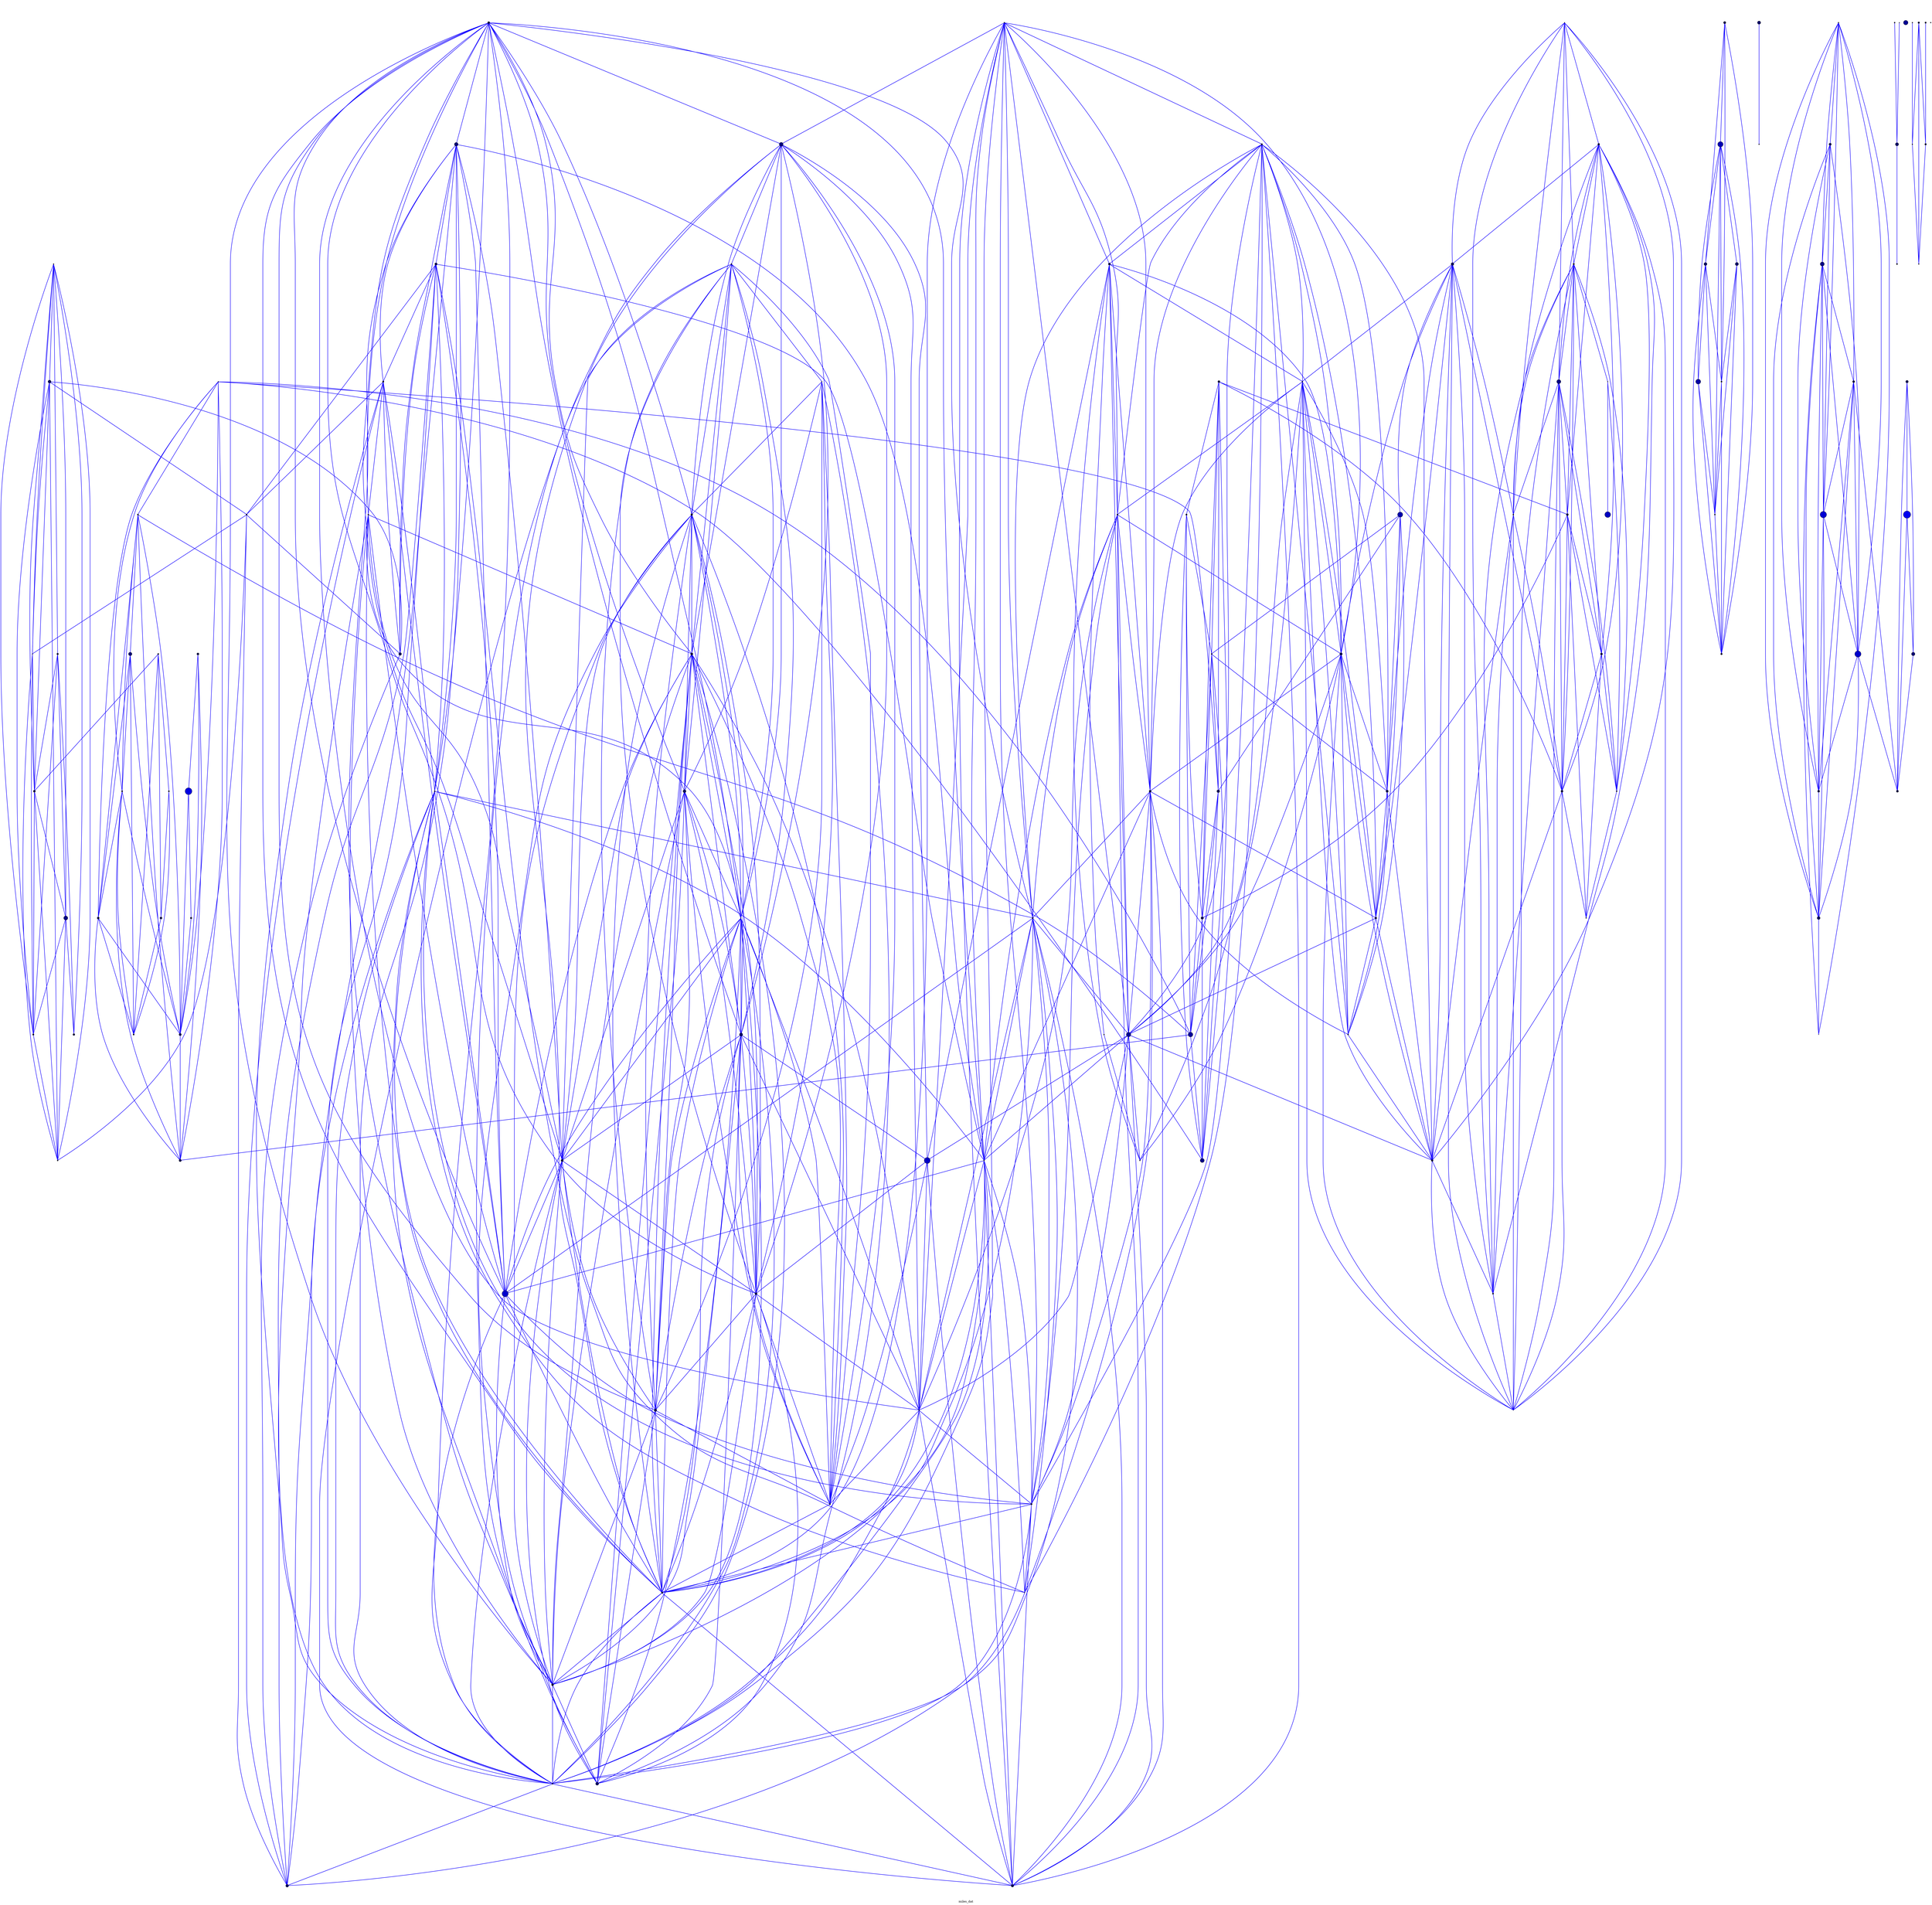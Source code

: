 strict graph miles_dat {
	graph [bb="0,-23,531.7,531.7",
		label=miles_dat,
		lheight=0.21,
		lp="265.85,-11.5",
		lwidth=0.75,
		outputorder=edgesfirst,
		ratio=1.0
	];
	node [fixedsize=true,
		fontsize=8,
		label="\N",
		shape=circle,
		style=filled
	];
	edge [color="#1100FF",
		style="setlinewidth(2)"
	];
	"Youngstown, OH"	[fillcolor="#000056",
		height=0.16667,
		label=" ",
		pos="436.2,315.91",
		width=0.16667];
	"Yankton, SD"	[fillcolor="#00001c",
		height=0.055556,
		label=" ",
		pos="268.8,353.83",
		width=0.055556];
	"Yakima, WA"	[fillcolor="#000039",
		height=0.11111,
		label=" ",
		pos="37.6,433.07",
		width=0.11111];
	"Worcester, MA"	[fillcolor="#000066",
		height=0.19444,
		label=" ",
		pos="524.7,340.83",
		width=0.19444];
	"Wisconsin Dells, WI"	[fillcolor="#0000 c",
		height=0.027778,
		label=" ",
		pos="345,369.8",
		width=0.027778];
	"Winston-Salem, NC"	[fillcolor="#00005c",
		height=0.18056,
		label=" ",
		pos="440.2,209.4",
		width=0.18056];
	"Winnipeg, MB"	[fillcolor="#0000c0",
		height=0.375,
		label=" ",
		pos="271.2,502.94",
		width=0.375];
	"Winchester, VA"	[fillcolor="#000024",
		height=0.069444,
		label=" ",
		pos="461.1,275.22",
		width=0.069444];
	"Winchester, VA" -- "Youngstown, OH"	[pos="459.76,277.41 455.96,283.62 445.04,301.47 439.5,310.52"];
	"Winchester, VA" -- "Winston-Salem, NC"	[pos="460.31,272.72 457.32,263.33 446.73,229.96 442.24,215.82"];
	"Wilmington, NC"	[fillcolor="#00005f",
		height=0.18056,
		label=" ",
		pos="463.5,169.78",
		width=0.18056];
	"Wilmington, NC" -- "Winston-Salem, NC"	[pos="460.06,175.62 455.61,183.2 447.89,196.32 443.5,203.79"];
	"Wilmington, DE"	[fillcolor="#000043",
		height=0.13889,
		label=" ",
		pos="487.2,287.15",
		width=0.13889];
	"Wilmington, DE" -- "Worcester, MA"	[pos="490.14,291.36 496.77,300.86 512.9,323.94 520.54,334.88"];
	"Wilmington, DE" -- "Winchester, VA"	[pos="482.17,284.85 476.6,282.31 467.85,278.31 463.59,276.36"];
	"Williston, ND"	[fillcolor="#00001d",
		height=0.055556,
		label=" ",
		pos="206.5,466.09",
		width=0.055556];
	"Williamsport, PA"	[fillcolor="#00002e",
		height=0.097222,
		label=" ",
		pos="472.7,319.11",
		width=0.097222];
	"Williamsport, PA" -- "Youngstown, OH"	[pos="469.07,318.79 462.79,318.24 449.86,317.11 442.22,316.44"];
	"Williamsport, PA" -- "Winchester, VA"	[pos="471.79,315.66 469.57,307.26 463.9,285.81 461.85,278.07"];
	"Williamsport, PA" -- "Wilmington, DE"	[pos="474.25,315.69 476.82,310.02 481.98,298.66 484.95,292.11"];
	"Williamson, WV"	[fillcolor="#000012",
		height=0.041667,
		label=" ",
		pos="419.9,243.06",
		width=0.041667];
	"Williamson, WV" -- "Winston-Salem, NC"	[pos="420.77,241.61 423.5,237.08 432,223 436.8,215.03"];
	"Wichita Falls, TX"	[fillcolor="#00004e",
		height=0.15278,
		label=" ",
		pos="257.8,162.53",
		width=0.15278];
	"Wichita, KS"	[fillcolor="#000087",
		height=0.26389,
		label=" ",
		pos="269.3,243.27",
		width=0.26389];
	"Wheeling, WV"	[fillcolor="#000035",
		height=0.097222,
		label=" ",
		pos="435.5,293.97",
		width=0.097222];
	"Wheeling, WV" -- "Youngstown, OH"	[pos="435.62,297.79 435.73,301.13 435.88,306.04 436.01,309.9"];
	"Wheeling, WV" -- "Winchester, VA"	[pos="438.64,291.67 443.87,287.84 454.26,280.23 458.84,276.88"];
	"Wheeling, WV" -- "Williamsport, PA"	[pos="438.42,295.94 445.27,300.57 462.34,312.1 469.48,316.93"];
	"Wheeling, WV" -- "Williamson, WV"	[pos="434.38,290.31 431.25,280.09 422.51,251.58 420.38,244.61"];
	"West Palm Beach, FL"	[fillcolor="#000040",
		height=0.125,
		label=" ",
		pos="442.2,9.5859",
		width=0.125];
	"Wenatchee, WA"	[fillcolor="#000021",
		height=0.069444,
		label=" ",
		pos="39.5,450.54",
		width=0.069444];
	"Wenatchee, WA" -- "Yakima, WA"	[pos="39.203,447.81 38.894,444.97 38.407,440.49 38.05,437.21"];
	"Weed, CA"	[fillcolor="#0000 d",
		height=0.027778,
		label=" ",
		pos="18.8,322.73",
		width=0.027778];
	"Waycross, GA"	[fillcolor="#000023",
		height=0.069444,
		label=" ",
		pos="419.2,105.45",
		width=0.069444];
	"Wausau, WI"	[fillcolor="#00002e",
		height=0.083333,
		label=" ",
		pos="346.3,398.14",
		width=0.083333];
	"Wausau, WI" -- "Wisconsin Dells, WI"	[pos="346.16,395.1 345.88,388.94 345.25,375.17 345.06,371.01"];
	"Waukegan, IL"	[fillcolor="#000042",
		height=0.125,
		label=" ",
		pos="364.4,342.75",
		width=0.125];
	"Waukegan, IL" -- "Wisconsin Dells, WI"	[pos="361.7,346.51 357.2,352.78 348.41,365.05 345.77,368.74"];
	"Waukegan, IL" -- "Wausau, WI"	[pos="362.98,347.1 359.45,357.91 350.33,385.82 347.3,395.09"];
	"Watertown, SD"	[fillcolor="#000020",
		height=0.069444,
		label=" ",
		pos="271.6,396.86",
		width=0.069444];
	"Watertown, SD" -- "Yankton, SD"	[pos="271.43,394.29 270.92,386.48 269.4,363.04 268.94,355.91"];
	"Watertown, NY"	[fillcolor="#00002a",
		height=0.083333,
		label=" ",
		pos="483.5,377.26",
		width=0.083333];
	"Watertown, NY" -- "Williamsport, PA"	[pos="482.92,374.13 481.08,364.22 475.38,333.54 473.39,322.84"];
	"Waterloo, IA"	[fillcolor="#000046",
		height=0.13889,
		label=" ",
		pos="319.3,345.73",
		width=0.13889];
	"Waterloo, IA" -- "Yankton, SD"	[pos="314.27,346.54 303.5,348.27 278.53,352.27 270.99,353.48"];
	"Waterloo, IA" -- "Wisconsin Dells, WI"	[pos="323.32,349.49 329.41,355.21 340.66,365.74 344.02,368.89"];
	"Waterloo, IA" -- "Waukegan, IL"	[pos="324.47,345.39 333.36,344.8 351.37,343.61 359.83,343.05"];
	"Waterbury, CT"	[fillcolor="#000052",
		height=0.16667,
		label=" ",
		pos="512.2,325.5",
		width=0.16667];
	"Waterbury, CT" -- "Worcester, MA"	[pos="516.16,330.35 517.41,331.89 518.82,333.61 520.12,335.21"];
	"Waterbury, CT" -- "Wilmington, DE"	[pos="508.72,320.16 503.79,312.59 494.83,298.85 490.18,291.72"];
	"Waterbury, CT" -- "Williamsport, PA"	[pos="506.03,324.5 497.7,323.15 483.12,320.79 476.35,319.69"];
	"Waterbury, CT" -- "Watertown, NY"	[pos="509.13,331.04 503,342.09 489.45,366.54 484.97,374.61"];
	"Washington, DC"	[fillcolor="#0000cc",
		height=0.40278,
		label=" ",
		pos="472.4,268.83",
		width=0.40278];
	"Washington, DC" -- "Winchester, VA"	[pos="461.23,275.15 461.19,275.17 461.15,275.19 461.13,275.2"];
	"Washington, DC" -- "Wilmington, DE"	[pos="481.52,280.12 482.38,281.18 483.2,282.2 483.94,283.12"];
	"Washington, DC" -- "Williamsport, PA"	[pos="472.49,283.37 472.55,294.28 472.64,308.44 472.68,315.19"];
	"Washington, DC" -- "Wheeling, WV"	[pos="460.32,277.06 452.58,282.33 443.15,288.76 438.45,291.96"];
	"Warren, PA"	[fillcolor="#00001c",
		height=0.055556,
		label=" ",
		pos="451.3,331.89",
		width=0.055556];
	"Warren, PA" -- "Youngstown, OH"	[pos="449.91,330.41 447.8,328.19 443.73,323.88 440.57,320.53"];
	"Warren, PA" -- "Winchester, VA"	[pos="451.72,329.45 453.32,320.22 459,287.39 460.65,277.84"];
	"Warren, PA" -- "Williamsport, PA"	[pos="453.27,330.71 457,328.48 465.09,323.65 469.57,320.98"];
	"Warren, PA" -- "Wheeling, WV"	[pos="450.45,329.85 447.89,323.69 440.2,305.26 436.97,297.48"];
	"Warren, PA" -- "Watertown, NY"	[pos="452.68,333.84 457.79,341.03 475.57,366.09 481.53,374.49"];
	"Walla Walla, WA"	[fillcolor="#000028",
		height=0.083333,
		label=" ",
		pos="59.4,421.78",
		width=0.083333];
	"Walla Walla, WA" -- "Yakima, WA"	[pos="56.727,423.17 52.816,425.19 45.526,428.97 41.163,431.23"];
	"Walla Walla, WA" -- "Wenatchee, WA"	[pos="57.564,424.44 53.638,430.11 44.498,443.32 40.947,448.45"];
	"Waco, TX"	[fillcolor="#000051",
		height=0.15278,
		label=" ",
		pos="271.3,112.48",
		width=0.15278];
	"Waco, TX" -- "Wichita Falls, TX"	[pos="269.86,117.83 267.27,127.42 261.88,147.4 259.28,157.06"];
	"Vincennes, IN"	[fillcolor="#000024",
		height=0.069444,
		label=" ",
		pos="367.4,264.36",
		width=0.069444];
	"Vincennes, IN" -- "Waukegan, IL"	[pos="367.3,266.97 366.87,278.34 365.13,323.65 364.57,338.22"];
	"Victoria, TX"	[fillcolor="#000039",
		height=0.11111,
		label=" ",
		pos="272.6,54.107",
		width=0.11111];
	"Victoria, TX" -- "Waco, TX"	[pos="272.51,58.305 272.28,68.551 271.69,94.861 271.43,106.63"];
	"Vicksburg, MS"	[fillcolor="#000028",
		height=0.083333,
		label=" ",
		pos="333.9,129.52",
		width=0.083333];
	"Vancouver, BC"	[fillcolor="#0000a4",
		height=0.31944,
		label=" ",
		pos="11.5,489.95",
		width=0.31944];
	"Vancouver, BC" -- "Yakima, WA"	[pos="16.409,479.25 22.316,466.38 31.927,445.43 35.85,436.89"];
	"Vancouver, BC" -- "Wenatchee, WA"	[pos="18.278,480.41 24.881,471.11 34.437,457.67 38.046,452.59"];
	"Valley City, ND"	[fillcolor="#000016",
		height=0.041667,
		label=" ",
		pos="262.6,439.89",
		width=0.041667];
	"Valley City, ND" -- "Winnipeg, MB"	[pos="262.81,441.45 263.7,447.97 267.18,473.49 269.37,489.53"];
	"Valley City, ND" -- "Watertown, SD"	[pos="262.99,438.04 264.41,431.22 269.38,407.45 271.05,399.48"];
	"Valdosta, GA"	[fillcolor="#000031",
		height=0.097222,
		label=" ",
		pos="409.9,97.138",
		width=0.097222];
	"Valdosta, GA" -- "Waycross, GA"	[pos="412.84,99.766 414.2,100.98 415.79,102.4 417.04,103.52"];
	"Utica, NY"	[fillcolor="#000046",
		height=0.13889,
		label=" ",
		pos="490.4,358.73",
		width=0.13889];
	"Utica, NY" -- "Worcester, MA"	[pos="494.88,356.39 500.84,353.28 511.4,347.77 518.22,344.21"];
	"Utica, NY" -- "Wilmington, DE"	[pos="490.17,353.58 489.58,340.37 488.02,305.41 487.43,292.25"];
	"Utica, NY" -- "Williamsport, PA"	[pos="488.23,353.87 484.61,345.77 477.43,329.69 474.26,322.6"];
	"Utica, NY" -- "Watertown, NY"	[pos="488.51,363.79 487.24,367.22 485.6,371.62 484.55,374.45"];
	"Utica, NY" -- "Waterbury, CT"	[pos="493.25,354.38 497.22,348.33 504.41,337.37 508.7,330.83"];
	"Utica, NY" -- "Warren, PA"	[pos="486.22,355.85 477.7,350.01 458.7,336.97 452.97,333.03"];
	"Uniontown, PA"	[fillcolor="#00001e",
		height=0.055556,
		label=" ",
		pos="445.4,290.35",
		width=0.055556];
	"Uniontown, PA" -- "Youngstown, OH"	[pos="444.68,292.35 443.32,296.12 440.35,304.38 438.31,310.05"];
	"Uniontown, PA" -- "Winchester, VA"	[pos="446.85,288.95 449.64,286.26 455.78,280.35 459.02,277.23"];
	"Uniontown, PA" -- "Wilmington, DE"	[pos="447.65,290.18 454.09,289.68 472.76,288.26 481.95,287.55"];
	"Uniontown, PA" -- "Williamsport, PA"	[pos="446.87,291.89 451.3,296.56 464.57,310.54 470.17,316.44"];
	"Uniontown, PA" -- "Williamson, WV"	[pos="444.3,288.32 440.03,280.4 424.55,251.68 420.75,244.63"];
	"Uniontown, PA" -- "Wheeling, WV"	[pos="443.49,291.05 442.23,291.51 440.55,292.12 439.05,292.67"];
	"Uniontown, PA" -- "Washington, DC"	[pos="447.17,288.94 449.99,286.69 455.71,282.13 460.99,277.93"];
	"Uniontown, PA" -- "Warren, PA"	[pos="445.72,292.58 446.75,299.86 450.01,322.84 451.01,329.84"];
	"Tyler, TX"	[fillcolor="#000043",
		height=0.13889,
		label=" ",
		pos="289.7,129.52",
		width=0.13889];
	"Tyler, TX" -- "Wichita Falls, TX"	[pos="286.04,133.3 280.02,139.54 268.06,151.91 261.82,158.38"];
	"Tyler, TX" -- "Waco, TX"	[pos="285.8,125.9 282.76,123.09 278.55,119.19 275.45,116.32"];
	"Tyler, TX" -- "Vicksburg, MS"	[pos="294.77,129.52 304.02,129.52 323.38,129.52 330.86,129.52"];
	"Twin Falls, ID"	[fillcolor="#000029",
		height=0.083333,
		label=" ",
		pos="98,347.01",
		width=0.083333];
	"Tuscaloosa, AL"	[fillcolor="#000046",
		height=0.13889,
		label=" ",
		pos="367,147.84",
		width=0.13889];
	"Tuscaloosa, AL" -- "Vicksburg, MS"	[pos="362.4,145.29 355.43,141.44 342.43,134.24 336.71,131.07"];
	"Tupelo, MS"	[fillcolor="#000027",
		height=0.083333,
		label=" ",
		pos="355.6,170.2",
		width=0.083333];
	"Tupelo, MS" -- "Vicksburg, MS"	[pos="354.18,167.53 350.25,160.18 339.32,139.68 335.36,132.25"];
	"Tupelo, MS" -- "Tuscaloosa, AL"	[pos="357,167.46 358.9,163.73 362.33,157 364.64,152.47"];
	"Tulsa, OK"	[fillcolor="#000099",
		height=0.30556,
		label=" ",
		pos="283.6,210.68",
		width=0.30556];
	"Tulsa, OK" -- "Wichita Falls, TX"	[pos="278.38,200.94 272.96,190.82 264.7,175.41 260.48,167.54"];
	"Tulsa, OK" -- "Wichita, KS"	[pos="279.08,220.99 277.18,225.32 274.99,230.3 273.17,234.45"];
	"Tucson, AZ"	[fillcolor="#000093",
		height=0.29167,
		label=" ",
		pos="133,126.75",
		width=0.29167];
	"Trinidad, CO"	[fillcolor="#000019",
		height=0.055556,
		label=" ",
		pos="197.6,232.19",
		width=0.055556];
	"Trenton, NJ"	[fillcolor="#00004d",
		height=0.15278,
		label=" ",
		pos="495,297.38",
		width=0.15278];
	"Trenton, NJ" -- "Worcester, MA"	[pos="498.18,302.03 503.63,310 514.73,326.25 520.7,334.98"];
	"Trenton, NJ" -- "Winchester, VA"	[pos="490.29,294.3 482.86,289.45 468.74,280.21 463.3,276.66"];
	"Trenton, NJ" -- "Wilmington, DE"	[pos="491.47,292.74 491.08,292.24 490.69,291.72 490.31,291.22"];
	"Trenton, NJ" -- "Williamsport, PA"	[pos="490.7,301.57 486.14,306.01 479.1,312.87 475.31,316.56"];
	"Trenton, NJ" -- "Waterbury, CT"	[pos="498,302.27 501.08,307.31 505.85,315.12 509.01,320.27"];
	"Trenton, NJ" -- "Washington, DC"	[pos="491.47,292.92 488.79,289.53 484.97,284.71 481.46,280.28"];
	"Trenton, NJ" -- "Utica, NY"	[pos="494.58,303.04 493.69,314.9 491.64,342.22 490.78,353.6"];
	"Traverse City, MI"	[fillcolor="#00001f",
		height=0.055556,
		label=" ",
		pos="386.4,393.88",
		width=0.055556];
	"Toronto, ON"	[fillcolor="#0000c6",
		height=0.38889,
		label=" ",
		pos="448.9,370.23",
		width=0.38889];
	"Toronto, ON" -- "Youngstown, OH"	[pos="445.7,356.52 443.08,345.33 439.51,330.07 437.58,321.81"];
	"Toronto, ON" -- "Watertown, NY"	[pos="462.97,373.09 469.41,374.4 476.46,375.83 480.4,376.63"];
	"Toronto, ON" -- "Warren, PA"	[pos="449.79,355.95 450.31,347.78 450.9,338.33 451.16,334.11"];
	"Toronto, ON" -- "Utica, NY"	[pos="462.49,366.46 470.24,364.31 479.52,361.74 485.18,360.17"];
	"Topeka, KS"	[fillcolor="#000056",
		height=0.16667,
		label=" ",
		pos="286,272.24",
		width=0.16667];
	"Topeka, KS" -- "Wichita, KS"	[pos="282.94,266.93 280.45,262.61 276.9,256.46 274.05,251.51"];
	"Topeka, KS" -- "Tulsa, OK"	[pos="285.76,266.11 285.36,255.77 284.54,234.72 284.03,221.74"];
	"Toledo, OH"	[fillcolor="#000098",
		height=0.29167,
		label=" ",
		pos="407.3,327.63",
		width=0.29167];
	"Toledo, OH" -- "Youngstown, OH"	[pos="417.08,323.66 421.54,321.85 426.65,319.78 430.47,318.23"];
	"Toledo, OH" -- "Wheeling, WV"	[pos="414.13,319.48 420.26,312.16 428.91,301.83 433.07,296.86"];
	"Toledo, OH" -- "Waukegan, IL"	[pos="397.35,331.13 388.44,334.28 375.77,338.74 369.03,341.12"];
	"Toledo, OH" -- "Warren, PA"	[pos="417.95,328.66 428.33,329.66 443.34,331.12 449.02,331.67"];
	"Toledo, OH" -- "Uniontown, PA"	[pos="415.01,320.08 424.23,311.06 439.02,296.59 443.83,291.88"];
	"Toledo, OH" -- "Traverse City, MI"	[pos="404.13,337.69 399.1,353.61 389.62,383.66 387.05,391.8"];
	"Toledo, OH" -- "Toronto, ON"	[pos="414.93,335.44 421.69,342.36 431.59,352.5 438.96,360.05"];
	"Texarkana, TX"	[fillcolor="#00002d",
		height=0.083333,
		label=" ",
		pos="302.2,152.52",
		width=0.083333];
	"Texarkana, TX" -- "Wichita Falls, TX"	[pos="299.01,153.24 291.53,154.93 272.81,159.15 263.4,161.27"];
	"Texarkana, TX" -- "Waco, TX"	[pos="300.17,149.9 295.02,143.21 281.35,125.51 274.84,117.07"];
	"Texarkana, TX" -- "Vicksburg, MS"	[pos="304.69,150.72 310.53,146.48 325.07,135.92 331.16,131.51"];
	"Texarkana, TX" -- "Tyler, TX"	[pos="300.67,149.7 298.53,145.77 294.63,138.59 292.1,133.94"];
	"Terre Haute, IN"	[fillcolor="#00003f",
		height=0.125,
		label=" ",
		pos="368.6,281.19",
		width=0.125];
	"Terre Haute, IN" -- "Waukegan, IL"	[pos="368.27,286.02 367.48,297.58 365.49,326.74 364.72,338.11"];
	"Terre Haute, IN" -- "Vincennes, IN"	[pos="368.27,276.59 368.05,273.47 367.76,269.48 367.58,266.91"];
	"Terre Haute, IN" -- "Toledo, OH"	[pos="371.64,284.83 377.84,292.27 392.08,309.37 400.58,319.56"];
	"Tampa, FL"	[fillcolor="#000085",
		height=0.26389,
		label=" ",
		pos="418.2,35.788",
		width=0.26389];
	"Tampa, FL" -- "West Palm Beach, FL"	[pos="424.76,28.628 429.42,23.537 435.48,16.927 439.09,12.984"];
	"Tampa, FL" -- "Waycross, GA"	[pos="418.34,45.473 418.57,61.623 419.02,93.215 419.16,102.69"];
	"Tampa, FL" -- "Valdosta, GA"	[pos="416.9,45.373 415.02,59.258 411.63,84.315 410.38,93.574"];
	"Tallahassee, FL"	[fillcolor="#000049",
		height=0.13889,
		label=" ",
		pos="399.9,89.043",
		width=0.13889];
	"Tallahassee, FL" -- "Waycross, GA"	[pos="403.99,92.521 408.06,95.982 414.14,101.14 417.23,103.77"];
	"Tallahassee, FL" -- "Valdosta, GA"	[pos="403.97,92.335 405.01,93.176 406.1,94.061 407.06,94.84"];
	"Tallahassee, FL" -- "Tampa, FL"	[pos="401.59,84.128 404.63,75.27 411.08,56.493 414.99,45.125"];
	"Tacoma, WA"	[fillcolor="#000065",
		height=0.19444,
		label=" ",
		pos="18.4,446.7",
		width=0.19444];
	"Tacoma, WA" -- "Yakima, WA"	[pos="24.475,442.39 27.639,440.14 31.396,437.48 34.078,435.57"];
	"Tacoma, WA" -- "Wenatchee, WA"	[pos="25.543,448 29.369,448.7 33.865,449.51 36.698,450.03"];
	"Tacoma, WA" -- "Walla Walla, WA"	[pos="24.45,443.03 33.538,437.5 50.336,427.29 56.785,423.37"];
	"Tacoma, WA" -- "Vancouver, BC"	[pos="17.261,453.85 16.189,460.56 14.566,470.73 13.316,478.57"];
	"Syracuse, NY"	[fillcolor="#000069",
		height=0.20833,
		label=" ",
		pos="481.2,357.45",
		width=0.20833];
	"Syracuse, NY" -- "Worcester, MA"	[pos="488.38,354.71 496.59,351.57 509.91,346.48 517.94,343.42"];
	"Syracuse, NY" -- "Wilmington, DE"	[pos="481.84,349.93 483.06,335.62 485.69,304.8 486.75,292.44"];
	"Syracuse, NY" -- "Williamsport, PA"	[pos="479.56,350.06 477.75,341.87 474.9,329.02 473.51,322.76"];
	"Syracuse, NY" -- "Watertown, NY"	[pos="482.08,365.05 482.45,368.19 482.85,371.66 483.13,374.1"];
	"Syracuse, NY" -- "Waterbury, CT"	[pos="486.6,351.88 492.57,345.73 502.07,335.93 507.67,330.17"];
	"Syracuse, NY" -- "Warren, PA"	[pos="475.43,352.52 468.51,346.6 457.3,337.01 453.03,333.36"];
	"Syracuse, NY" -- "Utica, NY"	[pos="488.96,358.53 489.39,358.59 489.75,358.64 490,358.67"];
	"Syracuse, NY" -- "Trenton, NJ"	[pos="482.89,350.08 485.68,337.93 491.2,313.93 493.7,303.01"];
	"Syracuse, NY" -- "Toronto, ON"	[pos="474.03,360.29 470.54,361.67 466.22,363.38 462.16,364.98"];
	"Swainsboro, GA"	[fillcolor="#000016",
		height=0.041667,
		label=" ",
		pos="419.3,134.84",
		width=0.041667];
	"Swainsboro, GA" -- "Waycross, GA"	[pos="419.29,133.26 419.28,128.49 419.23,114.2 419.21,108.17"];
	"Swainsboro, GA" -- "Valdosta, GA"	[pos="418.9,133.22 417.49,127.58 412.79,108.73 410.8,100.75"];
	"Swainsboro, GA" -- "Tallahassee, FL"	[pos="418.65,133.32 416.05,127.17 406.26,104.05 401.95,93.884"];
	"Sumter, SC"	[fillcolor="#000028",
		height=0.083333,
		label=" ",
		pos="439.2,162.96",
		width=0.083333];
	"Sumter, SC" -- "Winston-Salem, NC"	[pos="439.27,166.01 439.43,173.43 439.84,192.6 440.06,202.8"];
	"Sumter, SC" -- "Wilmington, NC"	[pos="442.18,163.8 445.83,164.82 452.12,166.59 456.92,167.93"];
	"Sumter, SC" -- "Waycross, GA"	[pos="438.12,159.87 434.59,149.7 423.35,117.38 420.09,108.01"];
	"Sumter, SC" -- "Swainsboro, GA"	[pos="437.36,160.37 433.21,154.49 423.2,140.36 420.18,136.09"];
	"Stroudsburg, PA"	[fillcolor="#000012",
		height=0.041667,
		label=" ",
		pos="490.8,313.57",
		width=0.041667];
	"Stroudsburg, PA" -- "Worcester, MA"	[pos="492.26,314.74 496.82,318.41 511.01,329.82 519.03,336.27"];
	"Stroudsburg, PA" -- "Winchester, VA"	[pos="489.81,312.29 485.46,306.68 468.01,284.15 462.67,277.24"];
	"Stroudsburg, PA" -- "Wilmington, DE"	[pos="490.56,311.83 490.04,307.98 488.75,298.55 487.93,292.53"];
	"Stroudsburg, PA" -- "Williamsport, PA"	[pos="489.13,314.08 486.19,314.98 480.03,316.86 476.15,318.05"];
	"Stroudsburg, PA" -- "Watertown, NY"	[pos="490.62,315.14 489.66,323.49 485.17,362.67 483.86,374.11"];
	"Stroudsburg, PA" -- "Waterbury, CT"	[pos="492.2,314.35 495.11,315.97 501.9,319.75 506.76,322.46"];
	"Stroudsburg, PA" -- "Washington, DC"	[pos="490.19,312.08 488.32,307.53 482.53,293.46 478.06,282.6"];
	"Stroudsburg, PA" -- "Warren, PA"	[pos="489.1,314.35 482.72,317.31 460.2,327.76 453.31,330.95"];
	"Stroudsburg, PA" -- "Utica, NY"	[pos="490.79,315.07 490.73,321.07 490.54,343.47 490.45,353.65"];
	"Stroudsburg, PA" -- "Trenton, NJ"	[pos="491.19,312.07 491.72,310.01 492.72,306.16 493.56,302.93"];
	"Stroudsburg, PA" -- "Syracuse, NY"	[pos="490.39,315.45 489.1,321.36 485.08,339.72 482.81,350.1"];
	"Stockton, CA"	[fillcolor="#000063",
		height=0.19444,
		label=" ",
		pos="29.8,249.02",
		width=0.19444];
	"Stockton, CA" -- "Weed, CA"	[pos="28.745,256.09 26.25,272.81 20.109,313.95 18.98,321.52"];
	"Stevens Point, WI"	[fillcolor="#000026",
		height=0.069444,
		label=" ",
		pos="347,388.76",
		width=0.069444];
	"Stevens Point, WI" -- "Wisconsin Dells, WI"	[pos="346.72,386.13 346.28,381.89 345.42,373.76 345.11,370.86"];
	"Stevens Point, WI" -- "Wausau, WI"	[pos="346.81,391.32 346.72,392.45 346.62,393.79 346.54,394.98"];
	"Stevens Point, WI" -- "Waukegan, IL"	[pos="347.94,386.29 350.76,378.82 359.22,356.45 362.79,347.02"];
	"Stevens Point, WI" -- "Waterloo, IA"	[pos="345.51,386.45 341.06,379.54 327.81,358.96 322.04,349.99"];
	"Steubenville, OH"	[fillcolor="#000029",
		height=0.083333,
		label=" ",
		pos="436.5,300.15",
		width=0.083333];
	"Steubenville, OH" -- "Youngstown, OH"	[pos="436.44,303.19 436.41,305.05 436.36,307.5 436.32,309.75"];
	"Steubenville, OH" -- "Winchester, VA"	[pos="438.77,297.85 443.62,292.93 454.92,281.48 459.31,277.04"];
	"Steubenville, OH" -- "Williamsport, PA"	[pos="439.34,301.63 446.01,305.13 462.62,313.83 469.57,317.46"];
	"Steubenville, OH" -- "Williamson, WV"	[pos="435.61,297.08 432.59,286.7 422.83,253.12 420.43,244.89"];
	"Steubenville, OH" -- "Wheeling, WV"	[pos="436,297.06 435.98,296.96 435.97,296.86 435.95,296.77"];
	"Steubenville, OH" -- "Washington, DC"	[pos="438.86,298.09 443.35,294.17 453.4,285.41 461.34,278.48"];
	"Steubenville, OH" -- "Warren, PA"	[pos="437.87,303.08 440.84,309.46 447.85,324.49 450.37,329.9"];
	"Steubenville, OH" -- "Uniontown, PA"	[pos="438.56,297.87 440.21,296.06 442.47,293.58 443.93,291.97"];
	"Steubenville, OH" -- "Toledo, OH"	[pos="434.21,302.3 430.12,306.15 421.4,314.36 414.99,320.39"];
	"Sterling, CO"	[fillcolor="#00001b",
		height=0.055556,
		label=" ",
		pos="210.5,305.68",
		width=0.055556];
	"Sterling, CO" -- "Trinidad, CO"	[pos="210.13,303.56 208.24,292.83 199.78,244.6 197.95,234.18"];
	"Staunton, VA"	[fillcolor="#000025",
		height=0.069444,
		label=" ",
		pos="452,253.07",
		width=0.069444];
	"Staunton, VA" -- "Winston-Salem, NC"	[pos="451.3,250.47 449.47,243.71 444.54,225.45 441.91,215.71"];
	"Staunton, VA" -- "Winchester, VA"	[pos="452.97,255.44 454.7,259.64 458.27,268.34 460.05,272.67"];
	"Staunton, VA" -- "Wilmington, DE"	[pos="453.89,254.9 459.49,260.32 476.04,276.35 483.49,283.56"];
	"Staunton, VA" -- "Williamsport, PA"	[pos="452.79,255.58 455.98,265.75 467.96,303.98 471.63,315.68"];
	"Staunton, VA" -- "Williamson, WV"	[pos="449.48,252.28 443.1,250.29 426.43,245.09 421.37,243.52"];
	"Staunton, VA" -- "Wheeling, WV"	[pos="450.92,255.75 448.05,262.86 440.25,282.19 436.98,290.3"];
	"Staunton, VA" -- "Washington, DC"	[pos="454.18,254.76 455.83,256.03 458.22,257.88 460.74,259.82"];
	"Staunton, VA" -- "Uniontown, PA"	[pos="451.48,255.99 450.19,263.27 446.87,282.05 445.76,288.3"];
	"Staunton, VA" -- "Steubenville, OH"	[pos="451.17,255.6 448.55,263.54 440.5,287.99 437.58,296.87"];
	"Springfield, OH"	[fillcolor="#000044",
		height=0.13889,
		label=" ",
		pos="404.6,290.77",
		width=0.13889];
	"Springfield, OH" -- "Youngstown, OH"	[pos="408.73,294.06 414.49,298.64 424.91,306.93 431.13,311.87"];
	"Springfield, OH" -- "Williamson, WV"	[pos="406.24,285.67 409.63,275.09 417.28,251.22 419.37,244.72"];
	"Springfield, OH" -- "Wheeling, WV"	[pos="409.7,291.3 415.87,291.94 426.12,293 431.66,293.57"];
	"Springfield, OH" -- "Vincennes, IN"	[pos="400.33,287.74 392.39,282.11 375.61,270.19 369.6,265.92"];
	"Springfield, OH" -- "Uniontown, PA"	[pos="409.6,290.72 418.63,290.63 437.25,290.43 443.39,290.37"];
	"Springfield, OH" -- "Toledo, OH"	[pos="404.98,295.9 405.38,301.36 406.02,310.15 406.53,317.1"];
	"Springfield, OH" -- "Terre Haute, IN"	[pos="399.59,289.44 392.64,287.59 380.14,284.26 373.33,282.45"];
	"Springfield, OH" -- "Steubenville, OH"	[pos="409.58,292.24 416.31,294.22 428.09,297.67 433.56,299.28"];
	"Springfield, MO"	[fillcolor="#00005d",
		height=0.18056,
		label=" ",
		pos="309.8,233.26",
		width=0.18056];
	"Springfield, MO" -- "Wichita, KS"	[pos="303.47,234.82 296.8,236.47 286.21,239.09 278.59,240.97"];
	"Springfield, MO" -- "Tulsa, OK"	[pos="304.75,228.9 301.18,225.83 296.31,221.63 292.14,218.04"];
	"Springfield, MO" -- "Topeka, KS"	[pos="306.29,239.01 301.74,246.46 293.85,259.38 289.37,266.72"];
	"Springfield, MA"	[fillcolor="#000063",
		height=0.19444,
		label=" ",
		pos="516.8,337.21",
		width=0.19444];
	"Springfield, MA" -- "Worcester, MA"	[pos="523.18,340.14 523.63,340.34 524.01,340.52 524.28,340.64"];
	"Springfield, MA" -- "Wilmington, DE"	[pos="513.17,331.07 507.12,320.84 495.11,300.53 489.81,291.57"];
	"Springfield, MA" -- "Watertown, NY"	[pos="512.17,342.78 504.88,351.55 491,368.24 485.67,374.66"];
	"Springfield, MA" -- "Waterbury, CT"	[pos="514.18,330.53 514.11,330.37 514.05,330.2 513.99,330.04"];
	"Springfield, MA" -- "Utica, NY"	[pos="511.2,341.77 506.12,345.92 498.75,351.92 494.28,355.56"];
	"Springfield, MA" -- "Trenton, NJ"	[pos="513.39,330.99 509.08,323.11 501.74,309.69 497.76,302.42"];
	"Springfield, MA" -- "Syracuse, NY"	[pos="510.6,340.74 504.22,344.36 494.33,349.98 487.81,353.69"];
	"Springfield, MA" -- "Stroudsburg, PA"	[pos="511.54,332.43 505.37,326.81 495.53,317.87 492.06,314.72"];
	"Springfield, IL"	[fillcolor="#000050",
		height=0.15278,
		label=" ",
		pos="346.2,288.22",
		width=0.15278];
	"Springfield, IL" -- "Waukegan, IL"	[pos="348.01,293.65 351.61,304.42 359.59,328.33 362.91,338.28"];
	"Springfield, IL" -- "Vincennes, IN"	[pos="349.89,284.06 354.45,278.93 362.02,270.42 365.52,266.48"];
	"Springfield, IL" -- "Terre Haute, IN"	[pos="351.85,286.44 355.69,285.24 360.69,283.67 364.22,282.56"];
	"Spokane, WA"	[fillcolor="#000069",
		height=0.20833,
		label=" ",
		pos="68.6,455.86",
		width=0.20833];
	"Spokane, WA" -- "Yakima, WA"	[pos="62.327,451.25 55.958,446.57 46.321,439.48 41.16,435.69"];
	"Spokane, WA" -- "Wenatchee, WA"	[pos="60.954,454.47 54.757,453.33 46.385,451.8 42.166,451.03"];
	"Spokane, WA" -- "Walla Walla, WA"	[pos="66.558,448.3 64.568,440.93 61.64,430.08 60.226,424.84"];
	"South Bend, IN"	[fillcolor="#000054",
		height=0.16667,
		label=" ",
		pos="380.2,328.27",
		width=0.16667];
	"South Bend, IN" -- "Wisconsin Dells, WI"	[pos="376.16,333.03 368.07,342.58 350.28,363.57 345.96,368.67"];
	"South Bend, IN" -- "Waukegan, IL"	[pos="375.54,332.53 373.07,334.8 370.08,337.54 367.82,339.62"];
	"South Bend, IN" -- "Vincennes, IN"	[pos="379.02,322.37 376.32,308.9 369.79,276.3 367.91,266.92"];
	"South Bend, IN" -- "Traverse City, MI"	[pos="380.77,334.32 382.1,348.41 385.36,382.85 386.2,391.75"];
	"South Bend, IN" -- "Toledo, OH"	[pos="386.21,328.12 389.21,328.05 392.92,327.97 396.39,327.88"];
	"South Bend, IN" -- "Terre Haute, IN"	[pos="378.68,322.11 376.33,312.54 371.83,294.31 369.73,285.79"];
	"South Bend, IN" -- "Springfield, OH"	[pos="383.59,323.05 388.41,315.65 397.16,302.21 401.69,295.24"];
	"South Bend, IN" -- "Springfield, IL"	[pos="376.3,323.67 369.67,315.86 356.3,300.12 349.85,292.51"];
	"Sioux Falls, SD"	[fillcolor="#000049",
		height=0.13889,
		label=" ",
		pos="275.4,367.89",
		width=0.13889];
	"Sioux Falls, SD" -- "Yankton, SD"	[pos="273.17,363.13 271.97,360.58 270.56,357.58 269.68,355.69"];
	"Sioux Falls, SD" -- "Watertown, SD"	[pos="274.74,372.93 273.92,379.16 272.56,389.5 271.94,394.29"];
	"Sioux Falls, SD" -- "Waterloo, IA"	[pos="280.1,365.52 288.59,361.23 306.4,352.24 314.77,348.02"];
	"Sioux City, IA"	[fillcolor="#000049",
		height=0.13889,
		label=" ",
		pos="278.8,345.52",
		width=0.13889];
	"Sioux City, IA" -- "Yankton, SD"	[pos="274.73,348.9 273.35,350.05 271.87,351.28 270.73,352.23"];
	"Sioux City, IA" -- "Watertown, SD"	[pos="278.08,350.63 276.58,361.38 273.12,386.03 271.98,394.18"];
	"Sioux City, IA" -- "Waterloo, IA"	[pos="284.09,345.55 291.9,345.59 306.4,345.66 314.13,345.71"];
	"Sioux City, IA" -- "Topeka, KS"	[pos="279.32,340.25 280.62,326.99 284.03,292.31 285.41,278.27"];
	"Sioux City, IA" -- "Sioux Falls, SD"	[pos="278.01,350.71 277.46,354.32 276.73,359.12 276.18,362.73"];
	"Shreveport, LA"	[fillcolor="#000074",
		height=0.22222,
		label=" ",
		pos="305.2,132.92",
		width=0.22222];
	"Shreveport, LA" -- "Waco, TX"	[pos="298.34,128.79 291.84,124.87 282.23,119.07 276.38,115.54"];
	"Shreveport, LA" -- "Vicksburg, MS"	[pos="313.35,131.96 319.18,131.26 326.71,130.37 330.84,129.88"];
	"Shreveport, LA" -- "Tyler, TX"	[pos="297.09,131.14 296.27,130.96 295.45,130.78 294.68,130.61"];
	"Shreveport, LA" -- "Texarkana, TX"	[pos="303.98,140.9 303.51,143.95 303.01,147.25 302.66,149.55"];
	"Sherman, TX"	[fillcolor="#00002c",
		height=0.083333,
		label=" ",
		pos="276.6,157",
		width=0.083333];
	"Sherman, TX" -- "Wichita Falls, TX"	[pos="273.66,157.86 270.85,158.69 266.55,159.96 263.14,160.96"];
	"Sherman, TX" -- "Waco, TX"	[pos="276.22,153.79 275.33,146.3 273.09,127.53 271.97,118.09"];
	"Sherman, TX" -- "Tyler, TX"	[pos="278,154.06 280.27,149.29 284.77,139.85 287.48,134.17"];
	"Sherman, TX" -- "Tulsa, OK"	[pos="277.02,160.19 278.01,167.78 280.53,187.15 282.15,199.57"];
	"Sherman, TX" -- "Texarkana, TX"	[pos="279.74,156.45 284.65,155.59 294.11,153.94 299.04,153.08"];
	"Sherman, TX" -- "Shreveport, LA"	[pos="279.24,154.77 283.66,151.05 292.7,143.45 298.85,138.27"];
	"Sheridan, WY"	[fillcolor="#00001f",
		height=0.055556,
		label=" ",
		pos="173.1,394.73",
		width=0.055556];
	"Seminole, OK"	[fillcolor="#000017",
		height=0.041667,
		label=" ",
		pos="275.9,190.87",
		width=0.041667];
	"Seminole, OK" -- "Wichita Falls, TX"	[pos="274.93,189.34 272.34,185.3 265.22,174.14 261.02,167.57"];
	"Seminole, OK" -- "Wichita, KS"	[pos="275.68,192.61 274.88,198.93 272.11,220.95 270.49,233.79"];
	"Seminole, OK" -- "Waco, TX"	[pos="275.8,189.23 275.26,179.99 272.58,134.26 271.63,118.12"];
	"Seminole, OK" -- "Tyler, TX"	[pos="276.24,189.35 277.95,181.75 285.62,147.64 288.56,134.6"];
	"Seminole, OK" -- "Tulsa, OK"	[pos="276.5,192.42 277.18,194.17 278.35,197.18 279.55,200.25"];
	"Seminole, OK" -- "Texarkana, TX"	[pos="276.78,189.59 280.48,184.19 294.95,163.09 300.24,155.37"];
	"Seminole, OK" -- "Springfield, MO"	[pos="277.03,192.28 281.44,197.79 297.67,218.09 305.51,227.89"];
	"Seminole, OK" -- "Sherman, TX"	[pos="275.94,189.05 276.05,183.55 276.39,167.08 276.54,160.14"];
	"Selma, AL"	[fillcolor="#000029",
		height=0.083333,
		label=" ",
		pos="372.5,131.01",
		width=0.083333];
	"Selma, AL" -- "Vicksburg, MS"	[pos="369.47,130.89 362.36,130.62 344.65,129.93 337.24,129.65"];
	"Selma, AL" -- "Tuscaloosa, AL"	[pos="371.54,133.94 370.73,136.43 369.55,140.04 368.59,142.96"];
	"Selma, AL" -- "Tupelo, MS"	[pos="371.28,133.83 368.2,140.99 360.07,159.84 356.9,167.2"];
	"Selma, AL" -- "Tallahassee, FL"	[pos="374.3,128.25 378.96,121.11 391.49,101.92 397.11,93.317"];
	"Sedalia, MO"	[fillcolor="#000025",
		height=0.069444,
		label=" ",
		pos="310.4,265",
		width=0.069444];
	"Sedalia, MO" -- "Wichita, KS"	[pos="307.7,263.57 301.77,260.44 287.39,252.83 278,247.87"];
	"Sedalia, MO" -- "Tulsa, OK"	[pos="309.25,262.66 305.72,255.52 294.92,233.62 288.52,220.64"];
	"Sedalia, MO" -- "Topeka, KS"	[pos="307.79,265.77 304.05,266.88 297.07,268.95 292.02,270.45"];
	"Sedalia, MO" -- "Springfield, MO"	[pos="310.34,262.07 310.25,257.04 310.05,246.63 309.92,239.8"];
	"Sedalia, MO" -- "Springfield, IL"	[pos="312.75,266.52 318.54,270.27 333.57,280.03 341.36,285.08"];
	"Seattle, WA"	[fillcolor="#0000b3",
		height=0.34722,
		label=" ",
		pos="19.4,454.37",
		width=0.34722];
	"Seattle, WA" -- "Yakima, WA"	[pos="27.648,444.72 30.206,441.73 32.855,438.63 34.776,436.38"];
	"Seattle, WA" -- "Wenatchee, WA"	[pos="31.786,452.01 33.725,451.64 35.541,451.29 36.924,451.03"];
	"Seattle, WA" -- "Walla Walla, WA"	[pos="29.494,446.15 38.751,438.61 51.797,427.98 57.062,423.69"];
	"Seattle, WA" -- "Vancouver, BC"	[pos="16.637,466.82 15.783,470.66 14.847,474.88 14.01,478.64"];
	"Seattle, WA" -- "Tacoma, WA"	[pos="18.411,446.79 18.408,446.76 18.405,446.74 18.403,446.73"];
	"Seattle, WA" -- "Spokane, WA"	[pos="32.07,454.76 41.181,455.03 53.173,455.4 60.885,455.63"];
	"Scranton, PA"	[fillcolor="#00004b",
		height=0.15278,
		label=" ",
		pos="486,322.51",
		width=0.15278];
	"Scranton, PA" -- "Worcester, MA"	[pos="491.06,324.91 498.03,328.21 510.57,334.15 518.22,337.77"];
	"Scranton, PA" -- "Winchester, VA"	[pos="483.34,317.45 478.02,307.35 466.26,285.02 462.37,277.64"];
	"Scranton, PA" -- "Wilmington, DE"	[pos="486.19,316.99 486.41,310.31 486.79,299.13 487.02,292.52"];
	"Scranton, PA" -- "Williamsport, PA"	[pos="480.59,321.13 479.09,320.74 477.51,320.34 476.16,319.99"];
	"Scranton, PA" -- "Watertown, NY"	[pos="485.73,328.37 485.21,339.85 484.06,364.95 483.65,373.96"];
	"Scranton, PA" -- "Waterbury, CT"	[pos="491.56,323.15 495.76,323.62 501.54,324.28 505.92,324.78"];
	"Scranton, PA" -- "Washington, DC"	[pos="484.65,317.17 482.66,309.32 478.88,294.39 476.04,283.19"];
	"Scranton, PA" -- "Warren, PA"	[pos="480.58,323.98 472.8,326.08 458.83,329.85 453.47,331.3"];
	"Scranton, PA" -- "Utica, NY"	[pos="486.69,328.17 487.54,335.17 488.97,346.99 489.79,353.69"];
	"Scranton, PA" -- "Trenton, NJ"	[pos="487.91,317.18 489.44,312.92 491.57,306.96 493.09,302.7"];
	"Scranton, PA" -- "Syracuse, NY"	[pos="485.25,327.97 484.44,333.88 483.14,343.35 482.23,349.95"];
	"Scranton, PA" -- "Stroudsburg, PA"	[pos="488.62,317.62 489.11,316.71 489.59,315.82 489.97,315.1"];
	"Scranton, PA" -- "Springfield, MA"	[pos="491.09,324.94 496.28,327.42 504.37,331.28 510.09,334.01"];
	"Scottsbluff, NE"	[fillcolor="#00001e",
		height=0.055556,
		label=" ",
		pos="206.1,332.31",
		width=0.055556];
	"Scottsbluff, NE" -- "Sterling, CO"	[pos="206.45,330.22 207.27,325.22 209.36,312.61 210.17,307.69"];
	"Schenectady, NY"	[fillcolor="#000042",
		height=0.125,
		label=" ",
		pos="503.2,352.55",
		width=0.125];
	"Schenectady, NY" -- "Worcester, MA"	[pos="507.35,350.29 510.47,348.59 514.81,346.22 518.37,344.29"];
	"Schenectady, NY" -- "Wilmington, DE"	[pos="502.05,347.85 499.13,335.9 491.43,304.45 488.43,292.17"];
	"Schenectady, NY" -- "Williamsport, PA"	[pos="500.16,349.22 494.14,342.61 480.76,327.95 475.2,321.85"];
	"Schenectady, NY" -- "Watertown, NY"	[pos="500.12,356.41 496.05,361.51 489,370.37 485.53,374.71"];
	"Schenectady, NY" -- "Waterbury, CT"	[pos="504.69,348.08 506.2,343.52 508.57,336.41 510.24,331.39"];
	"Schenectady, NY" -- "Utica, NY"	[pos="498.87,354.64 497.59,355.26 496.19,355.93 494.9,356.55"];
	"Schenectady, NY" -- "Trenton, NJ"	[pos="502.5,347.85 501,337.73 497.47,313.97 495.84,303.04"];
	"Schenectady, NY" -- "Syracuse, NY"	[pos="498.53,353.59 495.71,354.22 492.04,355.04 488.8,355.76"];
	"Schenectady, NY" -- "Stroudsburg, PA"	[pos="501.78,348.08 499.03,339.44 493.1,320.81 491.32,315.2"];
	"Schenectady, NY" -- "Springfield, MA"	[pos="506.35,348.99 507.99,347.15 510.02,344.86 511.85,342.79"];
	"Schenectady, NY" -- "Scranton, PA"	[pos="500.81,348.37 497.71,342.96 492.3,333.51 488.95,327.66"];
	"Savannah, GA"	[fillcolor="#000060",
		height=0.19444,
		label=" ",
		pos="431.8,123.77",
		width=0.19444];
	"Savannah, GA" -- "Wilmington, NC"	[pos="435.94,129.78 442.12,138.74 453.65,155.49 459.65,164.19"];
	"Savannah, GA" -- "Waycross, GA"	[pos="427.81,117.97 425.39,114.45 422.44,110.15 420.69,107.62"];
	"Savannah, GA" -- "Valdosta, GA"	[pos="427.16,118.12 422.54,112.5 415.64,104.12 412.13,99.85"];
	"Savannah, GA" -- "Tallahassee, FL"	[pos="426.82,118.34 420.37,111.32 409.28,99.257 403.56,93.026"];
	"Savannah, GA" -- "Swainsboro, GA"	[pos="426.43,128.53 424.31,130.4 422.05,132.4 420.66,133.64"];
	"Savannah, GA" -- "Sumter, SC"	[pos="433.16,130.95 434.79,139.62 437.47,153.78 438.63,159.94"];
	"Sault Sainte Marie, MI"	[fillcolor="#00001e",
		height=0.055556,
		label=" ",
		pos="399.2,430.73",
		width=0.055556];
	"Sault Sainte Marie, MI" -- "Traverse City, MI"	[pos="398.51,428.75 396.31,422.41 389.45,402.65 387.16,396.05"];
	"Sarasota, FL"	[fillcolor="#000038",
		height=0.11111,
		label=" ",
		pos="417.4,22.793",
		width=0.11111];
	"Sarasota, FL" -- "West Palm Beach, FL"	[pos="421.28,20.73 425.85,18.292 433.43,14.255 438.1,11.767"];
	"Sarasota, FL" -- "Valdosta, GA"	[pos="417,26.79 415.68,39.82 411.53,80.943 410.27,93.476"];
	"Sarasota, FL" -- "Tampa, FL"	[pos="417.65,26.905 417.66,27.024 417.67,27.144 417.68,27.265"];
	"Sarasota, FL" -- "Tallahassee, FL"	[pos="416.36,26.739 413.33,38.216 404.52,71.565 401.19,84.154"];
	"Santa Rosa, CA"	[fillcolor="#000049",
		height=0.13889,
		label=" ",
		pos="15.5,259.25",
		width=0.13889];
	"Santa Rosa, CA" -- "Stockton, CA"	[pos="19.713,256.23 21.031,255.29 22.511,254.23 23.922,253.22"];
	"Santa Fe, NM"	[fillcolor="#000038",
		height=0.11111,
		label=" ",
		pos="183.2,200.45",
		width=0.11111];
	"Santa Fe, NM" -- "Trinidad, CO"	[pos="184.97,204.34 188.09,211.23 194.48,225.31 196.76,230.35"];
	"Santa Barbara, CA"	[fillcolor="#000045",
		height=0.13889,
		label=" ",
		pos="45.7,173.61",
		width=0.13889];
	"Santa Ana, CA"	[fillcolor="#000073",
		height=0.22222,
		label=" ",
		pos="64,159.55",
		width=0.22222];
	"Santa Ana, CA" -- "Santa Barbara, CA"	[pos="57.393,164.63 54.936,166.52 52.213,168.61 50.014,170.3"];
	"San Jose, CA"	[fillcolor="#0000cb",
		height=0.40278,
		label=" ",
		pos="23.9,235.81",
		width=0.40278];
	"San Jose, CA" -- "Stockton, CA"	[pos="29.734,248.87 29.755,248.92 29.772,248.96 29.783,248.98"];
	"San Jose, CA" -- "Santa Rosa, CA"	[pos="18.917,249.72 18.351,251.29 17.806,252.81 17.323,254.16"];
	"San Jose, CA" -- "Santa Barbara, CA"	[pos="28.738,222.01 33.555,208.27 40.688,187.91 43.953,178.6"];
	"San Francisco, CA"	[fillcolor="#0000d2",
		height=0.41667,
		label=" ",
		pos="18.5,245.19",
		width=0.41667];
	"San Francisco, CA" -- "Stockton, CA"	[pos="29.673,248.98 29.714,248.99 29.746,249 29.768,249.01"];
	"San Francisco, CA" -- "Santa Rosa, CA"	[pos="15.534,259.09 15.523,259.14 15.514,259.18 15.509,259.21"];
	"San Francisco, CA" -- "San Jose, CA"	[pos="23.839,235.92 23.859,235.89 23.874,235.86 23.885,235.84"];
	"Sandusky, OH"	[fillcolor="#00002d",
		height=0.083333,
		label=" ",
		pos="415.6,323.37",
		width=0.083333];
	"Sandusky, OH" -- "Youngstown, OH"	[pos="418.46,322.33 421.56,321.21 426.57,319.39 430.48,317.98"];
	"Sandusky, OH" -- "Wheeling, WV"	[pos="417.44,320.65 421.13,315.19 429.44,302.91 433.37,297.11"];
	"Sandusky, OH" -- "Warren, PA"	[pos="418.89,324.15 426.08,325.87 442.98,329.9 449.07,331.35"];
	"Sandusky, OH" -- "Uniontown, PA"	[pos="417.94,320.77 423.87,314.21 439.34,297.06 444.03,291.86"];
	"Sandusky, OH" -- "Toledo, OH"	[pos="412.6,324.9 412.45,324.98 412.3,325.06 412.15,325.14"];
	"Sandusky, OH" -- "Steubenville, OH"	[pos="417.84,320.88 421.88,316.39 430.36,306.97 434.34,302.54"];
	"Sandusky, OH" -- "Springfield, OH"	[pos="414.58,320.36 412.67,314.68 408.51,302.36 406.21,295.55"];
	"Sandusky, OH" -- "South Bend, IN"	[pos="412.33,323.82 406.38,324.64 393.67,326.4 386.15,327.44"];
	"San Diego, CA"	[fillcolor="#0000ef",
		height=0.47222,
		label=" ",
		pos="71.2,137.19",
		width=0.47222];
	"San Diego, CA" -- "Santa Barbara, CA"	[pos="61.414,151.16 56.92,157.59 51.905,164.75 48.776,169.22"];
	"San Diego, CA" -- "Santa Ana, CA"	[pos="65.967,153.44 65.933,153.55 65.898,153.66 65.864,153.76"];
	"San Bernardino, CA"	[fillcolor="#000058",
		height=0.16667,
		label=" ",
		pos="69.6,167.01",
		width=0.16667];
	"San Bernardino, CA" -- "Santa Barbara, CA"	[pos="63.569,168.67 59.586,169.78 54.43,171.2 50.681,172.24"];
	"San Bernardino, CA" -- "Santa Ana, CA"	[pos="65.772,161.91 65.649,161.75 65.529,161.59 65.413,161.43"];
	"San Bernardino, CA" -- "San Diego, CA"	[pos="69.924,160.97 70.026,159.07 70.145,156.86 70.268,154.57"];
	"San Antonio, TX"	[fillcolor="#0000e2",
		height=0.44444,
		label=" ",
		pos="257.7,67.102",
		width=0.44444];
	"San Antonio, TX" -- "Waco, TX"	[pos="262.3,82.463 264.83,90.896 267.81,100.84 269.63,106.9"];
	"San Antonio, TX" -- "Victoria, TX"	[pos="270,56.371 270.1,56.287 270.2,56.204 270.29,56.123"];
	"San Angelo, TX"	[fillcolor="#000045",
		height=0.13889,
		label=" ",
		pos="238.3,110.56",
		width=0.13889];
	"San Angelo, TX" -- "Wichita Falls, TX"	[pos="240.1,115.35 243.76,125.11 252.04,147.17 255.83,157.29"];
	"San Angelo, TX" -- "Waco, TX"	[pos="243.46,110.86 249.4,111.2 259.16,111.77 265.4,112.13"];
	"San Angelo, TX" -- "San Antonio, TX"	[pos="240.38,105.91 242.92,100.21 247.35,90.296 251.09,81.912"];
	"Salt Lake City, UT"	[fillcolor="#000067",
		height=0.20833,
		label=" ",
		pos="123.9,308.67",
		width=0.20833];
	"Salt Lake City, UT" -- "Twin Falls, ID"	[pos="119.62,315 113.88,323.51 103.91,338.26 99.826,344.31"];
	"Salisbury, MD"	[fillcolor="#000020",
		height=0.069444,
		label=" ",
		pos="486.7,257.76",
		width=0.069444];
	"Salisbury, MD" -- "Winchester, VA"	[pos="484.34,259.37 479.39,262.75 467.99,270.52 463.24,273.76"];
	"Salisbury, MD" -- "Wilmington, DE"	[pos="486.75,260.47 486.83,265.36 487.01,275.72 487.11,282"];
	"Salisbury, MD" -- "Williamsport, PA"	[pos="486.1,260.39 483.86,270.21 476,304.64 473.48,315.68"];
	"Salisbury, MD" -- "Washington, DC"	[pos="484.47,259.49 484.34,259.58 484.21,259.68 484.08,259.79"];
	"Salisbury, MD" -- "Trenton, NJ"	[pos="487.24,260.35 488.57,266.69 492,283.04 493.82,291.74"];
	"Salisbury, MD" -- "Stroudsburg, PA"	[pos="486.9,260.45 487.61,270.2 490.06,303.56 490.67,311.74"];
	"Salisbury, MD" -- "Scranton, PA"	[pos="486.67,260.54 486.56,270.32 486.21,303.25 486.06,316.71"];
	"Salinas, CA"	[fillcolor="#000048",
		height=0.13889,
		label=" ",
		pos="26.2,221.54",
		width=0.13889];
	"Salinas, CA" -- "Stockton, CA"	[pos="26.86,226.58 27.429,230.92 28.255,237.22 28.886,242.05"];
	"Salinas, CA" -- "Santa Rosa, CA"	[pos="24.801,226.47 22.762,233.66 18.992,246.94 16.933,254.2"];
	"Salinas, CA" -- "Santa Barbara, CA"	[pos="28.141,216.77 31.879,207.58 40.035,187.54 43.767,178.36"];
	"Salinas, CA" -- "San Jose, CA"	[pos="25.37,226.69 25.349,226.82 25.328,226.95 25.307,227.08"];
	"Salinas, CA" -- "San Francisco, CA"	[pos="24.567,226.56 24.143,227.86 23.665,229.33 23.168,230.85"];
	"Salina, KS"	[fillcolor="#000034",
		height=0.097222,
		label=" ",
		pos="266.6,267.77",
		width=0.097222];
	"Salina, KS" -- "Wichita, KS"	[pos="267.02,263.94 267.34,261.03 267.8,256.9 268.22,253.09"];
	"Salina, KS" -- "Tulsa, OK"	[pos="267.61,264.37 270.07,256.11 276.44,234.71 280.36,221.56"];
	"Salina, KS" -- "Topeka, KS"	[pos="270.34,268.63 273.07,269.26 276.83,270.13 279.98,270.85"];
	"Salina, KS" -- "Sedalia, MO"	[pos="270.33,267.53 278.94,266.99 300.01,265.65 307.61,265.17"];
	"Salida, CO"	[fillcolor="#000036",
		height=0.11111,
		label=" ",
		pos="182.7,261.16",
		width=0.11111];
	"Salida, CO" -- "Trinidad, CO"	[pos="184.77,257.14 188.03,250.79 194.24,238.72 196.63,234.08"];
	"Salida, CO" -- "Sterling, CO"	[pos="184.88,264.66 190.41,273.51 204.85,296.63 209.22,303.64"];
	"Salida, CO" -- "Santa Fe, NM"	[pos="182.74,256.8 182.83,245.49 183.08,215.36 183.17,204.46"];
	"Salem, OR"	[fillcolor="#00004c",
		height=0.15278,
		label=" ",
		pos="12.4,397.71",
		width=0.15278];
	"Salem, OR" -- "Yakima, WA"	[pos="15.694,402.33 20.818,409.52 30.578,423.22 35.138,429.62"];
	"Salem, OR" -- "Walla Walla, WA"	[pos="17.43,400.29 27.281,405.33 48.831,416.37 56.566,420.33"];
	"Salem, OR" -- "Tacoma, WA"	[pos="13.088,403.33 14.184,412.28 16.324,429.75 17.526,439.57"];
	"Salem, OR" -- "Seattle, WA"	[pos="13.097,403.35 14.19,412.2 16.334,429.56 17.817,441.56"];
	"Saint Paul, MN"	[fillcolor="#000085",
		height=0.26389,
		label=" ",
		pos="311.7,397.92",
		width=0.26389];
	"Saint Paul, MN" -- "Wisconsin Dells, WI"	[pos="319.09,391.68 327.37,384.69 340.12,373.92 343.91,370.73"];
	"Saint Paul, MN" -- "Wausau, WI"	[pos="321.52,397.98 328.87,398.03 338.46,398.09 343.27,398.12"];
	"Saint Paul, MN" -- "Watertown, SD"	[pos="301.99,397.67 292.91,397.42 279.92,397.08 274.33,396.93"];
	"Saint Paul, MN" -- "Waterloo, IA"	[pos="313.09,388.35 314.71,377.29 317.3,359.49 318.56,350.81"];
	"Saint Paul, MN" -- "Stevens Point, WI"	[pos="320.97,395.52 328.82,393.48 339.54,390.7 344.4,389.44"];
	"Saint Paul, MN" -- "Sioux Falls, SD"	[pos="304.35,391.84 296.9,385.67 285.61,376.34 279.57,371.34"];
	"Saint Paul, MN" -- "Sioux City, IA"	[pos="306.56,389.73 299.47,378.45 286.97,358.53 281.49,349.81"];
	"Saint Louis, MO"	[fillcolor="#0000ac",
		height=0.33333,
		label=" ",
		pos="340.8,263.08",
		width=0.33333];
	"Saint Louis, MO" -- "Vincennes, IN"	[pos="352.85,263.66 357.25,263.87 361.84,264.09 364.65,264.23"];
	"Saint Louis, MO" -- "Terre Haute, IN"	[pos="351.15,269.82 355.84,272.88 361.12,276.31 364.62,278.6"];
	"Saint Louis, MO" -- "Springfield, MO"	[pos="332,254.61 326.41,249.24 319.39,242.49 314.76,238.03"];
	"Saint Louis, MO" -- "Springfield, IL"	[pos="343.37,275.06 343.94,277.69 344.51,280.35 344.99,282.59"];
	"Saint Louis, MO" -- "Sedalia, MO"	[pos="328.79,263.84 322.94,264.21 316.44,264.62 312.95,264.84"];
	"Saint Joseph, MO"	[fillcolor="#000046",
		height=0.13889,
		label=" ",
		pos="294.3,287.58",
		width=0.13889];
	"Saint Joseph, MO" -- "Wichita, KS"	[pos="291.81,283.17 287.66,275.81 279.26,260.93 273.98,251.56"];
	"Saint Joseph, MO" -- "Waterloo, IA"	[pos="296.43,292.54 301.2,303.63 312.68,330.34 317.31,341.11"];
	"Saint Joseph, MO" -- "Topeka, KS"	[pos="291.85,283.06 290.94,281.36 289.88,279.42 288.93,277.65"];
	"Saint Joseph, MO" -- "Springfield, MO"	[pos="295.73,282.57 298.55,272.69 304.82,250.73 307.95,239.76"];
	"Saint Joseph, MO" -- "Sioux City, IA"	[pos="292.98,292.52 290.05,303.47 283.04,329.66 280.12,340.59"];
	"Saint Joseph, MO" -- "Sedalia, MO"	[pos="297.4,283.22 300.84,278.41 306.24,270.83 308.86,267.15"];
	"Saint Joseph, MO" -- "Salina, KS"	[pos="289.97,284.48 284.25,280.39 274.33,273.29 269.46,269.81"];
	"Saint Joseph, MI"	[fillcolor="#000019",
		height=0.055556,
		label=" ",
		pos="377.9,337.21",
		width=0.055556];
	"Saint Joseph, MI" -- "Wisconsin Dells, WI"	[pos="376.13,338.96 370.15,344.89 350.8,364.06 346.06,368.76"];
	"Saint Joseph, MI" -- "Waukegan, IL"	[pos="375.79,338.08 373.89,338.86 371.04,340.02 368.67,341"];
	"Saint Joseph, MI" -- "Vincennes, IN"	[pos="377.6,335.11 376.09,324.66 369.41,278.33 367.77,266.91"];
	"Saint Joseph, MI" -- "Traverse City, MI"	[pos="378.27,339.65 379.68,349.05 384.76,382.93 386.08,391.76"];
	"Saint Joseph, MI" -- "Toledo, OH"	[pos="379.83,336.58 383.3,335.45 390.84,332.99 397.14,330.94"];
	"Saint Joseph, MI" -- "Terre Haute, IN"	[pos="377.5,334.8 376.08,326.26 371.27,297.29 369.38,285.87"];
	"Saint Joseph, MI" -- "Springfield, OH"	[pos="379.05,335.22 383.04,328.27 396.39,305.05 402.04,295.23"];
	"Saint Joseph, MI" -- "Springfield, IL"	[pos="376.54,335.11 371.8,327.78 355.95,303.28 349.24,292.92"];
	"Saint Joseph, MI" -- "South Bend, IN"	[pos="378.43,335.14 378.52,334.81 378.61,334.45 378.7,334.08"];
	"Saint Joseph, MI" -- "Sandusky, OH"	[pos="379.93,336.47 386.17,334.18 405.11,327.22 412.55,324.48"];
	"Saint Johnsbury, VT"	[fillcolor="#000015",
		height=0.041667,
		label=" ",
		pos="522.5,386.63",
		width=0.041667];
	"Saint Johnsbury, VT" -- "Worcester, MA"	[pos="522.57,385.11 522.85,379.4 523.83,359.02 524.36,348.01"];
	"Saint Johnsbury, VT" -- "Watertown, NY"	[pos="520.82,386.23 514.88,384.8 494.71,379.95 486.76,378.04"];
	"Saint Johnsbury, VT" -- "Waterbury, CT"	[pos="522.25,385.12 521.01,377.77 515.57,345.51 513.25,331.75"];
	"Saint Johnsbury, VT" -- "Utica, NY"	[pos="521.12,385.43 516.51,381.43 501.54,368.41 494.34,362.15"];
	"Saint Johnsbury, VT" -- "Springfield, MA"	[pos="522.31,384.99 521.58,378.69 518.95,355.88 517.61,344.2"];
	"Saint Johnsbury, VT" -- "Schenectady, NY"	[pos="521.67,385.17 518.9,380.28 509.9,364.37 505.57,356.73"];
	"Saint Cloud, MN"	[fillcolor="#000034",
		height=0.097222,
		label=" ",
		pos="301,411.13",
		width=0.097222];
	"Saint Cloud, MN" -- "Wisconsin Dells, WI"	[pos="303.62,408.67 312.2,400.61 339.21,375.24 344.2,370.55"];
	"Saint Cloud, MN" -- "Wausau, WI"	[pos="304.55,410.11 313.23,407.62 335.37,401.27 343.36,398.98"];
	"Saint Cloud, MN" -- "Watertown, SD"	[pos="297.39,409.38 291.26,406.4 278.97,400.43 273.88,397.97"];
	"Saint Cloud, MN" -- "Waterloo, IA"	[pos="301.98,407.61 305.04,396.68 314.39,363.27 317.93,350.64"];
	"Saint Cloud, MN" -- "Valley City, ND"	[pos="297.99,413.39 290.21,419.21 269.66,434.6 264.04,438.81"];
	"Saint Cloud, MN" -- "Stevens Point, WI"	[pos="304.31,409.52 313.04,405.27 336.59,393.83 344.42,390.02"];
	"Saint Cloud, MN" -- "Sioux Falls, SD"	[pos="299.16,408.02 294.66,400.43 283.13,380.94 277.96,372.22"];
	"Saint Cloud, MN" -- "Sioux City, IA"	[pos="299.81,407.6 296.1,396.64 284.75,363.12 280.47,350.44"];
	"Saint Cloud, MN" -- "Saint Paul, MN"	[pos="303.27,408.33 303.96,407.48 304.75,406.51 305.56,405.5"];
	"Saint Augustine, FL"	[fillcolor="#00001c",
		height=0.055556,
		label=" ",
		pos="429.5,77.114",
		width=0.055556];
	"Saint Augustine, FL" -- "West Palm Beach, FL"	[pos="429.92,74.867 431.73,65.255 438.83,27.484 441.33,14.221"];
	"Saint Augustine, FL" -- "Waycross, GA"	[pos="428.69,79.337 426.79,84.555 422.07,97.555 420.09,102.99"];
	"Saint Augustine, FL" -- "Valdosta, GA"	[pos="427.96,78.685 424.64,82.078 416.76,90.126 412.59,94.385"];
	"Saint Augustine, FL" -- "Tampa, FL"	[pos="428.89,74.892 427.39,69.393 423.42,54.891 420.77,45.178"];
	"Saint Augustine, FL" -- "Tallahassee, FL"	[pos="427.56,77.896 422.93,79.762 411.14,84.515 404.54,87.172"];
	"Saint Augustine, FL" -- "Swainsboro, GA"	[pos="429.06,79.594 427.32,89.435 420.94,125.57 419.56,133.36"];
	"Saint Augustine, FL" -- "Savannah, GA"	[pos="429.6,79.118 429.92,85.536 430.91,105.79 431.45,116.68"];
	"Saint Augustine, FL" -- "Sarasota, FL"	[pos="428.98,74.779 427.1,66.332 420.63,37.293 418.27,26.7"];
	"Saginaw, MI"	[fillcolor="#000047",
		height=0.13889,
		label=" ",
		pos="403.3,365.54",
		width=0.13889];
	"Saginaw, MI" -- "Traverse City, MI"	[pos="400.66,369.97 396.87,376.32 390.07,387.73 387.46,392.1"];
	"Saginaw, MI" -- "Toronto, ON"	[pos="408.53,366.08 414.89,366.74 425.89,367.87 434.8,368.78"];
	"Saginaw, MI" -- "Toledo, OH"	[pos="403.86,360.27 404.46,354.57 405.43,345.34 406.19,338.15"];
	"Saginaw, MI" -- "Springfield, OH"	[pos="403.39,360.17 403.63,346.37 404.27,309.84 404.51,296.1"];
	"Saginaw, MI" -- "South Bend, IN"	[pos="400.65,361.27 396.38,354.38 388.01,340.86 383.41,333.44"];
	"Saginaw, MI" -- "Sault Sainte Marie, MI"	[pos="402.98,370.66 402.14,383.98 399.91,419.37 399.34,428.54"];
	"Saginaw, MI" -- "Sandusky, OH"	[pos="404.71,360.71 407.29,351.88 412.67,333.41 414.75,326.27"];
	"Saginaw, MI" -- "Saint Joseph, MI"	[pos="399.77,361.6 394.1,355.28 383.21,343.13 379.32,338.8"];
	"Sacramento, CA"	[fillcolor="#000086",
		height=0.26389,
		label=" ",
		pos="27.8,262.44",
		width=0.26389];
	"Sacramento, CA" -- "Weed, CA"	[pos="26.394,271.86 24.179,286.7 20.026,314.51 19.022,321.24"];
	"Sacramento, CA" -- "Stockton, CA"	[pos="29.211,252.98 29.231,252.84 29.252,252.7 29.272,252.56"];
	"Sacramento, CA" -- "Santa Rosa, CA"	[pos="18.604,260.05 18.493,260.02 18.383,260 18.276,259.97"];
	"Sacramento, CA" -- "San Jose, CA"	[pos="26.392,252.83 26.27,251.99 26.145,251.14 26.018,250.28"];
	"Sacramento, CA" -- "San Francisco, CA"	[pos="23.15,253.81 23.077,253.68 23.005,253.54 22.932,253.41"];
	"Sacramento, CA" -- "Salinas, CA"	[pos="27.413,252.54 27.095,244.41 26.656,233.21 26.403,226.74"];
	"Rutland, VT"	[fillcolor="#000022",
		height=0.069444,
		label=" ",
		pos="513,369.38",
		width=0.069444];
	"Rutland, VT" -- "Worcester, MA"	[pos="514.08,366.74 515.84,362.44 519.4,353.76 521.91,347.63"];
	"Rutland, VT" -- "Watertown, NY"	[pos="510.28,370.11 504.8,371.57 492.48,374.86 486.66,376.42"];
	"Rutland, VT" -- "Waterbury, CT"	[pos="512.95,366.76 512.83,359.9 512.49,341.23 512.31,331.53"];
	"Rutland, VT" -- "Utica, NY"	[pos="510.58,368.24 506.94,366.52 499.97,363.23 495.25,361.01"];
	"Rutland, VT" -- "Trenton, NJ"	[pos="512.32,366.64 509.67,356.06 500.07,317.66 496.42,303.06"];
	"Rutland, VT" -- "Syracuse, NY"	[pos="510.5,368.44 505.76,366.66 495.29,362.73 488.23,360.09"];
	"Rutland, VT" -- "Stroudsburg, PA"	[pos="512.05,366.98 508.26,357.47 494.37,322.53 491.37,315"];
	"Rutland, VT" -- "Springfield, MA"	[pos="513.3,366.85 513.87,362.06 515.12,351.46 515.96,344.33"];
	"Rutland, VT" -- "Scranton, PA"	[pos="511.7,367.12 507.57,359.95 494.7,337.61 488.89,327.53"];
	"Rutland, VT" -- "Schenectady, NY"	[pos="511.64,367.04 510.08,364.36 507.5,359.94 505.61,356.68"];
	"Rutland, VT" -- "Saint Johnsbury, VT"	[pos="514.32,371.78 516.28,375.33 519.9,381.91 521.59,384.98"];
	"Roswell, NM"	[fillcolor="#000032",
		height=0.097222,
		label=" ",
		pos="197.4,151.88",
		width=0.097222];
	"Roswell, NM" -- "Santa Fe, NM"	[pos="196.38,155.38 193.81,164.16 187.09,187.15 184.37,196.45"];
	"Rocky Mount, NC"	[fillcolor="#000034",
		height=0.097222,
		label=" ",
		pos="464.7,205.99",
		width=0.097222];
	"Rocky Mount, NC" -- "Winston-Salem, NC"	[pos="460.87,206.52 457.1,207.05 451.27,207.86 446.77,208.49"];
	"Rocky Mount, NC" -- "Winchester, VA"	[pos="464.51,209.71 463.86,222.18 461.77,262.29 461.23,272.72"];
	"Rocky Mount, NC" -- "Wilmington, NC"	[pos="464.58,202.39 464.38,196.3 463.97,183.92 463.72,176.29"];
	"Rocky Mount, NC" -- "Washington, DC"	[pos="465.16,209.73 466.21,218.29 468.83,239.69 470.61,254.24"];
	"Rocky Mount, NC" -- "Sumter, SC"	[pos="462.87,202.9 458.12,194.88 445.46,173.53 440.88,165.8"];
	"Rocky Mount, NC" -- "Staunton, VA"	[pos="463.79,209.38 461.38,218.32 454.87,242.41 452.71,250.43"];
	"Rocky Mount, NC" -- "Salisbury, MD"	[pos="466.14,209.39 470.27,219.1 482.07,246.86 485.65,255.29"];
	"Rock Springs, WY"	[fillcolor="#000023",
		height=0.069444,
		label=" ",
		pos="150.4,326.35",
		width=0.069444];
	"Rock Springs, WY" -- "Salt Lake City, UT"	[pos="147.95,324.72 143.96,322.05 135.9,316.67 130.21,312.88"];
	"Rockford, IL"	[fillcolor="#00005f",
		height=0.18056,
		label=" ",
		pos="351.7,340.83",
		width=0.18056];
	"Rockford, IL" -- "Wisconsin Dells, WI"	[pos="350.21,347.26 348.61,354.2 346.17,364.74 345.31,368.46"];
	"Rockford, IL" -- "Wausau, WI"	[pos="351.08,347.41 349.93,359.64 347.49,385.48 346.62,394.74"];
	"Rockford, IL" -- "Waukegan, IL"	[pos="358.35,341.84 358.83,341.91 359.31,341.98 359.77,342.05"];
	"Rockford, IL" -- "Waterloo, IA"	[pos="345.14,341.82 339.08,342.74 330.18,344.09 324.56,344.94"];
	"Rockford, IL" -- "Terre Haute, IN"	[pos="353.51,334.45 356.95,322.31 364.36,296.17 367.33,285.68"];
	"Rockford, IL" -- "Stevens Point, WI"	[pos="351.05,347.5 350,358.2 347.98,378.75 347.26,386.08"];
	"Rockford, IL" -- "Springfield, IL"	[pos="350.98,333.95 349.89,323.48 347.82,303.72 346.8,293.97"];
	"Rockford, IL" -- "South Bend, IN"	[pos="357.74,338.17 362.71,335.98 369.7,332.9 374.55,330.76"];
	"Rockford, IL" -- "Saint Louis, MO"	[pos="350.77,334.2 348.94,321.13 344.83,291.85 342.5,275.22"];
	"Rockford, IL" -- "Saint Joseph, MI"	[pos="358.31,339.92 364.01,339.13 371.9,338.04 375.69,337.52"];
	"Rochester, NY"	[fillcolor="#00007d",
		height=0.25,
		label=" ",
		pos="466.6,359.79",
		width=0.25];
	"Rochester, NY" -- "Youngstown, OH"	[pos="461.3,352.15 455.11,343.21 445.04,328.66 439.73,321"];
	"Rochester, NY" -- "Williamsport, PA"	[pos="467.95,350.76 469.27,341.96 471.21,329.01 472.15,322.76"];
	"Rochester, NY" -- "Watertown, NY"	[pos="473.09,366.5 475.92,369.42 479.06,372.67 481.14,374.82"];
	"Rochester, NY" -- "Warren, PA"	[pos="462.26,351.87 458.86,345.68 454.4,337.54 452.38,333.85"];
	"Rochester, NY" -- "Utica, NY"	[pos="475.73,359.38 478.98,359.24 482.53,359.08 485.32,358.95"];
	"Rochester, NY" -- "Toronto, ON"	[pos="458.58,364.52 458.43,364.61 458.29,364.7 458.14,364.78"];
	"Rochester, NY" -- "Syracuse, NY"	[pos="475.6,358.35 475.69,358.33 475.78,358.32 475.88,358.3"];
	"Rochester, NY" -- "Stroudsburg, PA"	[pos="470.82,351.74 476.77,340.36 487.25,320.35 490.08,314.94"];
	"Rochester, NY" -- "Scranton, PA"	[pos="470.91,351.52 474.75,344.14 480.24,333.58 483.43,327.45"];
	"Rochester, NY" -- "Schenectady, NY"	[pos="475.46,358.04 482.74,356.6 492.76,354.62 498.55,353.47"];
	"Rochester, NY" -- "Rutland, VT"	[pos="475.55,361.64 486.29,363.86 503.69,367.46 510.32,368.82"];
	"Rochester, MN"	[fillcolor="#00003d",
		height=0.125,
		label=" ",
		pos="318.1,378.11",
		width=0.125];
	"Rochester, MN" -- "Wisconsin Dells, WI"	[pos="322.54,376.74 328.99,374.75 340.54,371.18 344,370.11"];
	"Rochester, MN" -- "Wausau, WI"	[pos="322.02,380.9 327.83,385.02 338.58,392.66 343.6,396.22"];
	"Rochester, MN" -- "Watertown, SD"	[pos="313.81,379.84 304.28,383.69 281.59,392.83 274.07,395.86"];
	"Rochester, MN" -- "Waterloo, IA"	[pos="318.27,373.61 318.49,367.63 318.88,357.1 319.11,350.84"];
	"Rochester, MN" -- "Stevens Point, WI"	[pos="322.62,379.78 328.84,382.07 339.83,386.12 344.63,387.89"];
	"Rochester, MN" -- "Sioux Falls, SD"	[pos="313.53,377.02 305.44,375.08 288.67,371.06 280.33,369.07"];
	"Rochester, MN" -- "Sioux City, IA"	[pos="314.47,375.1 307.18,369.05 290.76,355.44 283.01,349.01"];
	"Rochester, MN" -- "Saint Paul, MN"	[pos="316.62,382.71 316.02,384.54 315.32,386.71 314.64,388.83"];
	"Rochester, MN" -- "Saint Cloud, MN"	[pos="316,382.16 312.58,388.77 305.85,401.76 302.7,407.84"];
	"Rochester, MN" -- "Rockford, IL"	[pos="321.2,374.67 327.18,368.04 340.32,353.46 347.24,345.78"];
	"Roanoke, VA"	[fillcolor="#000051",
		height=0.15278,
		label=" ",
		pos="443.3,234.32",
		width=0.15278];
	"Roanoke, VA" -- "Winston-Salem, NC"	[pos="442.58,228.54 442.11,224.75 441.49,219.78 441,215.85"];
	"Roanoke, VA" -- "Winchester, VA"	[pos="445.63,239.67 449.55,248.68 457.31,266.52 460.09,272.89"];
	"Roanoke, VA" -- "Wilmington, NC"	[pos="445.02,228.82 448.76,216.87 457.61,188.61 461.55,176.02"];
	"Roanoke, VA" -- "Williamson, WV"	[pos="437.87,236.35 432.47,238.36 424.54,241.32 421.33,242.52"];
	"Roanoke, VA" -- "Washington, DC"	[pos="446.87,238.55 450.87,243.31 457.54,251.21 463.05,257.75"];
	"Roanoke, VA" -- "Uniontown, PA"	[pos="443.51,239.9 443.96,251.86 445,279.55 445.31,287.91"];
	"Roanoke, VA" -- "Sumter, SC"	[pos="442.98,228.72 442.16,214.53 440.03,177.47 439.39,166.24"];
	"Roanoke, VA" -- "Staunton, VA"	[pos="445.68,239.45 447.37,243.09 449.56,247.82 450.87,250.64"];
	"Roanoke, VA" -- "Rocky Mount, NC"	[pos="446.64,229.9 451.06,224.04 458.73,213.9 462.49,208.92"];
	"Richmond, VA"	[fillcolor="#000077",
		height=0.23611,
		label=" ",
		pos="468.2,240.07",
		width=0.23611];
	"Richmond, VA" -- "Winston-Salem, NC"	[pos="462.26,233.57 457,227.8 449.42,219.5 444.66,214.29"];
	"Richmond, VA" -- "Winchester, VA"	[pos="466.48,248.58 464.91,256.38 462.67,267.47 461.65,272.52"];
	"Richmond, VA" -- "Wilmington, NC"	[pos="467.62,231.45 466.67,217.23 464.79,189.14 463.94,176.38"];
	"Richmond, VA" -- "Wilmington, DE"	[pos="471.51,248.27 475.51,258.18 482.1,274.5 485.31,282.48"];
	"Richmond, VA" -- "Washington, DC"	[pos="469.44,248.55 469.71,250.4 470,252.42 470.3,254.43"];
	"Richmond, VA" -- "Uniontown, PA"	[pos="464.64,247.93 459.23,259.86 449.25,281.86 446.27,288.44"];
	"Richmond, VA" -- "Trenton, NJ"	[pos="471.93,248.04 477.51,259.97 487.88,282.15 492.58,292.2"];
	"Richmond, VA" -- "Staunton, VA"	[pos="461.24,245.66 458.63,247.75 455.86,249.97 454.04,251.43"];
	"Richmond, VA" -- "Rocky Mount, NC"	[pos="467.32,231.47 466.59,224.37 465.59,214.66 465.06,209.52"];
	"Richmond, VA" -- "Roanoke, VA"	[pos="459.77,238.13 456.16,237.29 452.04,236.34 448.83,235.6"];
	"Richmond, IN"	[fillcolor="#000034",
		height=0.097222,
		label=" ",
		pos="393.8,288.86",
		width=0.097222];
	"Richmond, IN" -- "Youngstown, OH"	[pos="396.85,290.8 404.06,295.41 422.25,307.01 431.14,312.68"];
	"Richmond, IN" -- "Williamson, WV"	[pos="395.68,285.56 400.91,276.37 415.53,250.72 419.1,244.45"];
	"Richmond, IN" -- "Wheeling, WV"	[pos="397.36,289.29 405.23,290.26 424.08,292.57 431.95,293.53"];
	"Richmond, IN" -- "Waukegan, IL"	[pos="392.05,292.07 386.96,301.4 372.16,328.53 366.57,338.77"];
	"Richmond, IN" -- "Vincennes, IN"	[pos="390.97,286.23 385.55,281.2 373.8,270.3 369.25,266.08"];
	"Richmond, IN" -- "Toledo, OH"	[pos="395.05,292.43 397,298.06 400.87,309.17 403.74,317.41"];
	"Richmond, IN" -- "Terre Haute, IN"	[pos="390.3,287.79 385.75,286.41 377.83,284 372.92,282.5"];
	"Richmond, IN" -- "Steubenville, OH"	[pos="397.44,289.82 405.67,291.99 425.59,297.26 433.34,299.31"];
	"Richmond, IN" -- "Springfield, OH"	[pos="397.7,289.55 398.28,289.65 398.88,289.76 399.48,289.87"];
	"Richmond, IN" -- "Springfield, IL"	[pos="390.06,288.81 381.74,288.69 361.61,288.42 351.78,288.29"];
	"Richmond, IN" -- "South Bend, IN"	[pos="392.64,292.22 390.33,298.92 385.12,314.02 382.23,322.39"];
	"Richmond, IN" -- "Sandusky, OH"	[pos="395.81,292.04 400.03,298.72 409.73,314.08 413.78,320.48"];
	"Richmond, IN" -- "Saint Joseph, MI"	[pos="392.66,292.33 389.58,301.69 381.19,327.21 378.64,334.95"];
	"Richmond, IN" -- "Saginaw, MI"	[pos="394.26,292.56 395.81,305.12 400.9,346.19 402.68,360.54"];
	"Richfield, UT"	[fillcolor="#000012",
		height=0.041667,
		label=" ",
		pos="121.8,266.28",
		width=0.041667];
	"Richfield, UT" -- "Salt Lake City, UT"	[pos="121.89,268.1 122.17,273.68 123.01,290.76 123.51,300.89"];
	"Rhinelander, WI"	[fillcolor="#000016",
		height=0.041667,
		label=" ",
		pos="348.5,412.62",
		width=0.041667];
	"Rhinelander, WI" -- "Wisconsin Dells, WI"	[pos="348.35,410.78 347.76,403.61 345.64,377.62 345.12,371.23"];
	"Rhinelander, WI" -- "Wausau, WI"	[pos="348.23,410.85 347.86,408.43 347.2,404.07 346.76,401.14"];
	"Rhinelander, WI" -- "Waukegan, IL"	[pos="348.89,410.89 350.92,401.98 360.22,361.1 363.36,347.31"];
	"Rhinelander, WI" -- "Stevens Point, WI"	[pos="348.4,411.06 348.15,407.08 347.49,396.53 347.17,391.5"];
	"Rhinelander, WI" -- "Saint Paul, MN"	[pos="346.92,411.99 342.46,410.21 329.54,405.05 320.66,401.5"];
	"Rhinelander, WI" -- "Saint Cloud, MN"	[pos="346.92,412.57 340.22,412.36 314.09,411.54 304.53,411.24"];
	"Rhinelander, WI" -- "Rockford, IL"	[pos="348.57,411.12 348.93,402.91 350.71,363.15 351.41,347.34"];
	"Rhinelander, WI" -- "Rochester, MN"	[pos="347.19,411.14 342.74,406.08 328.05,389.41 321.41,381.87"];
	"Reno, NV"	[fillcolor="#000051",
		height=0.15278,
		label=" ",
		pos="44.6,282.25",
		width=0.15278];
	"Reno, NV" -- "Stockton, CA"	[pos="42.288,277.06 39.686,271.22 35.458,261.73 32.654,255.43"];
	"Reno, NV" -- "Santa Rosa, CA"	[pos="40.053,278.66 34.426,274.21 24.931,266.7 19.546,262.45"];
	"Reno, NV" -- "San Jose, CA"	[pos="42.225,276.93 39.252,270.25 34.05,258.58 29.946,249.38"];
	"Reno, NV" -- "San Francisco, CA"	[pos="41.4,277.71 37.915,272.76 32.19,264.63 27.336,257.74"];
	"Reno, NV" -- "Sacramento, CA"	[pos="41.037,278.05 39.034,275.69 36.473,272.67 34.139,269.92"];
	"Regina, SK"	[fillcolor="#000067",
		height=0.20833,
		label=" ",
		pos="196.2,514.45",
		width=0.20833];
	"Regina, SK" -- "Williston, ND"	[pos="197.81,506.89 200.21,495.63 204.59,475.04 206.03,468.29"];
	"Red Bluff, CA"	[fillcolor="#000018",
		height=0.055556,
		label=" ",
		pos="20.3,296.31",
		width=0.055556];
	"Red Bluff, CA" -- "Weed, CA"	[pos="20.182,298.38 19.884,303.64 19.105,317.36 18.869,321.51"];
	"Red Bluff, CA" -- "Stockton, CA"	[pos="20.708,294.28 22.015,287.77 26.14,267.24 28.357,256.2"];
	"Red Bluff, CA" -- "Santa Rosa, CA"	[pos="20.042,294.32 19.318,288.73 17.248,272.75 16.171,264.42"];
	"Red Bluff, CA" -- "San Jose, CA"	[pos="20.42,294.3 20.82,287.57 22.136,265.46 23.03,250.44"];
	"Red Bluff, CA" -- "San Francisco, CA"	[pos="20.223,294.12 20.021,288.38 19.464,272.57 19.038,260.46"];
	"Red Bluff, CA" -- "Salinas, CA"	[pos="20.47,294.15 21.264,284.1 24.611,241.68 25.788,226.76"];
	"Red Bluff, CA" -- "Sacramento, CA"	[pos="20.792,294.09 21.77,289.67 24.008,279.57 25.693,271.96"];
	"Red Bluff, CA" -- "Reno, NV"	[pos="22.207,295.21 25.966,293.03 34.435,288.13 39.814,285.02"];
	"Reading, PA"	[fillcolor="#000047",
		height=0.13889,
		label=" ",
		pos="483.4,299.51",
		width=0.13889];
	"Reading, PA" -- "Winchester, VA"	[pos="479.92,295.71 475.21,290.59 466.98,281.63 463.16,277.46"];
	"Reading, PA" -- "Wilmington, DE"	[pos="484.95,294.48 485.18,293.73 485.41,292.96 485.64,292.21"];
	"Reading, PA" -- "Williamsport, PA"	[pos="480.92,304.05 478.94,307.67 476.23,312.65 474.47,315.87"];
	"Reading, PA" -- "Waterbury, CT"	[pos="487.4,303.12 492.72,307.92 502.09,316.37 507.66,321.4"];
	"Reading, PA" -- "Washington, DC"	[pos="481.68,294.71 480.52,291.48 478.93,287.03 477.39,282.73"];
	"Reading, PA" -- "Warren, PA"	[pos="479.72,303.22 472.74,310.26 457.83,325.3 452.91,330.26"];
	"Reading, PA" -- "Utica, NY"	[pos="484,304.56 485.32,315.74 488.48,342.51 489.8,353.69"];
	"Reading, PA" -- "Uniontown, PA"	[pos="478.43,298.31 470.06,296.29 453.49,292.3 447.57,290.87"];
	"Reading, PA" -- "Trenton, NJ"	[pos="488.39,298.59 488.78,298.52 489.18,298.45 489.57,298.37"];
	"Reading, PA" -- "Syracuse, NY"	[pos="483.2,304.85 482.81,315.16 481.95,337.82 481.49,349.75"];
	"Reading, PA" -- "Stroudsburg, PA"	[pos="485.74,303.96 487.23,306.79 489.06,310.27 490.06,312.17"];
	"Reading, PA" -- "Steubenville, OH"	[pos="478.38,299.58 468.74,299.71 447.87,299.99 439.79,300.1"];
	"Reading, PA" -- "Staunton, VA"	[pos="480.5,295.22 474.06,285.7 458.74,263.04 453.67,255.53"];
	"Reading, PA" -- "Springfield, MA"	[pos="486.72,303.26 492.66,309.97 505.12,324.03 511.99,331.78"];
	"Reading, PA" -- "Scranton, PA"	[pos="484,304.84 484.41,308.45 484.95,313.22 485.36,316.89"];
	"Reading, PA" -- "Schenectady, NY"	[pos="485.23,304.4 489.06,314.66 497.87,338.28 501.55,348.12"];
	"Reading, PA" -- "Salisbury, MD"	[pos="483.8,294.39 484.51,285.5 485.93,267.52 486.48,260.58"];
	"Reading, PA" -- "Rochester, NY"	[pos="481.97,304.65 479.11,314.9 472.67,338 469.1,350.81"];
	"Reading, PA" -- "Richmond, VA"	[pos="482.1,294.44 479.49,284.22 473.57,261.05 470.36,248.51"];
	"Ravenna, OH"	[fillcolor="#00001c",
		height=0.055556,
		label=" ",
		pos="430.3,317.19",
		width=0.055556];
	"Ravenna, OH" -- "Youngstown, OH"	[pos="432.43,316.73 432.54,316.7 432.64,316.68 432.75,316.66"];
	"Ravenna, OH" -- "Winchester, VA"	[pos="431.62,315.38 436.6,308.61 454.16,284.68 459.53,277.36"];
	"Ravenna, OH" -- "Williamsport, PA"	[pos="432.35,317.28 439.03,317.58 460.29,318.54 468.96,318.94"];
	"Ravenna, OH" -- "Wheeling, WV"	[pos="430.78,315.05 431.66,311.09 433.56,302.61 434.66,297.7"];
	"Ravenna, OH" -- "Warren, PA"	[pos="431.95,318.34 435.82,321.05 445.45,327.79 449.48,330.61"];
	"Ravenna, OH" -- "Uniontown, PA"	[pos="431.29,315.43 434.02,310.58 441.63,297.05 444.39,292.15"];
	"Ravenna, OH" -- "Toledo, OH"	[pos="428.18,318.15 425.6,319.32 421.07,321.38 416.89,323.27"];
	"Ravenna, OH" -- "Steubenville, OH"	[pos="431.06,315.1 432.15,312.11 434.15,306.61 435.4,303.17"];
	"Ravenna, OH" -- "Springfield, OH"	[pos="428.61,315.45 424.5,311.23 413.9,300.33 408.25,294.53"];
	"Ravenna, OH" -- "South Bend, IN"	[pos="428.15,317.66 420.96,319.25 397.58,324.42 386.34,326.91"];
	"Ravenna, OH" -- "Sandusky, OH"	[pos="428,318.15 425.42,319.24 421.22,321 418.43,322.17"];
	"Ravenna, OH" -- "Saginaw, MI"	[pos="429.14,319.27 425.1,326.5 411.6,350.68 405.89,360.91"];
	"Ravenna, OH" -- "Rochester, NY"	[pos="431.86,319.02 436.75,324.75 451.94,342.58 460.52,352.66"];
	"Ravenna, OH" -- "Richmond, IN"	[pos="428.34,315.66 422.3,310.98 403.95,296.74 396.75,291.14"];
}
